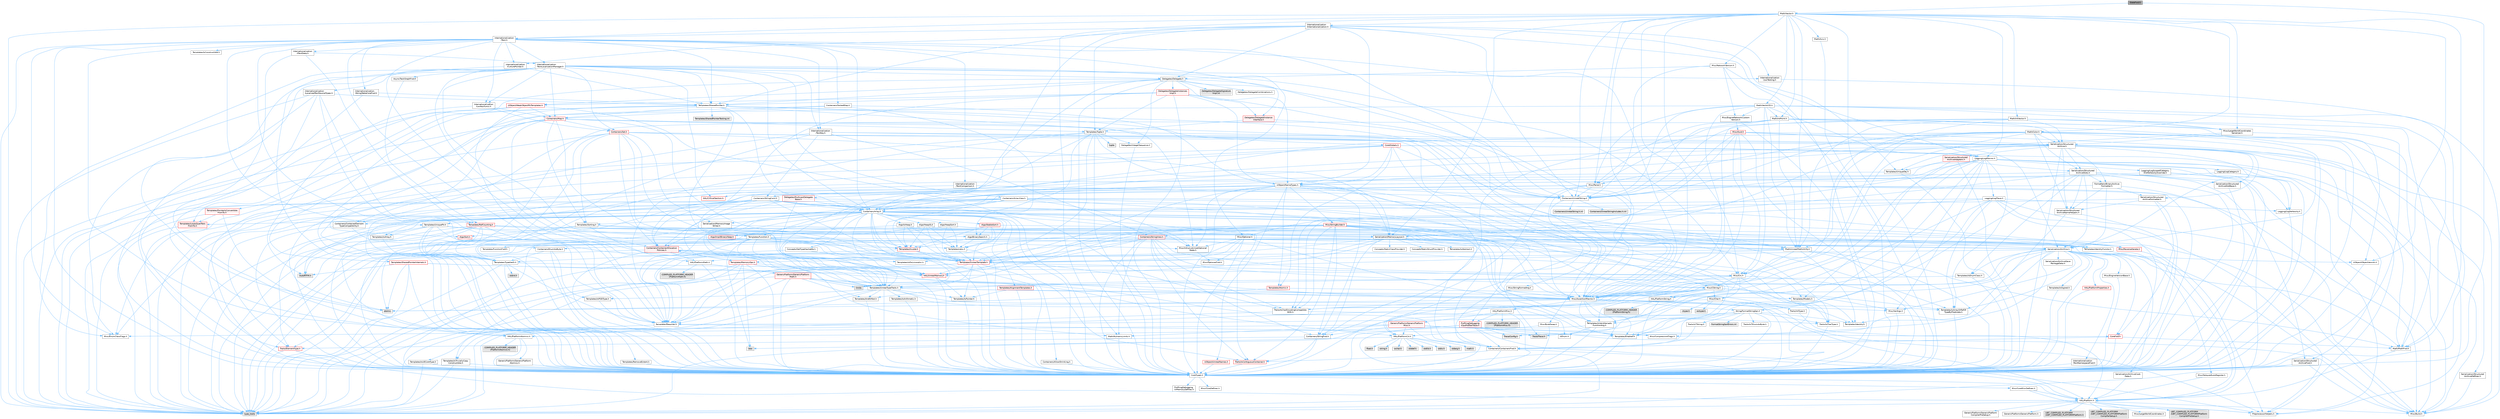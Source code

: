 digraph "SlateFwd.h"
{
 // INTERACTIVE_SVG=YES
 // LATEX_PDF_SIZE
  bgcolor="transparent";
  edge [fontname=Helvetica,fontsize=10,labelfontname=Helvetica,labelfontsize=10];
  node [fontname=Helvetica,fontsize=10,shape=box,height=0.2,width=0.4];
  Node1 [id="Node000001",label="SlateFwd.h",height=0.2,width=0.4,color="gray40", fillcolor="grey60", style="filled", fontcolor="black",tooltip=" "];
  Node1 -> Node2 [id="edge1_Node000001_Node000002",color="steelblue1",style="solid",tooltip=" "];
  Node2 [id="Node000002",label="CoreTypes.h",height=0.2,width=0.4,color="grey40", fillcolor="white", style="filled",URL="$dc/dec/CoreTypes_8h.html",tooltip=" "];
  Node2 -> Node3 [id="edge2_Node000002_Node000003",color="steelblue1",style="solid",tooltip=" "];
  Node3 [id="Node000003",label="HAL/Platform.h",height=0.2,width=0.4,color="grey40", fillcolor="white", style="filled",URL="$d9/dd0/Platform_8h.html",tooltip=" "];
  Node3 -> Node4 [id="edge3_Node000003_Node000004",color="steelblue1",style="solid",tooltip=" "];
  Node4 [id="Node000004",label="Misc/Build.h",height=0.2,width=0.4,color="grey40", fillcolor="white", style="filled",URL="$d3/dbb/Build_8h.html",tooltip=" "];
  Node3 -> Node5 [id="edge4_Node000003_Node000005",color="steelblue1",style="solid",tooltip=" "];
  Node5 [id="Node000005",label="Misc/LargeWorldCoordinates.h",height=0.2,width=0.4,color="grey40", fillcolor="white", style="filled",URL="$d2/dcb/LargeWorldCoordinates_8h.html",tooltip=" "];
  Node3 -> Node6 [id="edge5_Node000003_Node000006",color="steelblue1",style="solid",tooltip=" "];
  Node6 [id="Node000006",label="type_traits",height=0.2,width=0.4,color="grey60", fillcolor="#E0E0E0", style="filled",tooltip=" "];
  Node3 -> Node7 [id="edge6_Node000003_Node000007",color="steelblue1",style="solid",tooltip=" "];
  Node7 [id="Node000007",label="PreprocessorHelpers.h",height=0.2,width=0.4,color="grey40", fillcolor="white", style="filled",URL="$db/ddb/PreprocessorHelpers_8h.html",tooltip=" "];
  Node3 -> Node8 [id="edge7_Node000003_Node000008",color="steelblue1",style="solid",tooltip=" "];
  Node8 [id="Node000008",label="UBT_COMPILED_PLATFORM\l/UBT_COMPILED_PLATFORMPlatform\lCompilerPreSetup.h",height=0.2,width=0.4,color="grey60", fillcolor="#E0E0E0", style="filled",tooltip=" "];
  Node3 -> Node9 [id="edge8_Node000003_Node000009",color="steelblue1",style="solid",tooltip=" "];
  Node9 [id="Node000009",label="GenericPlatform/GenericPlatform\lCompilerPreSetup.h",height=0.2,width=0.4,color="grey40", fillcolor="white", style="filled",URL="$d9/dc8/GenericPlatformCompilerPreSetup_8h.html",tooltip=" "];
  Node3 -> Node10 [id="edge9_Node000003_Node000010",color="steelblue1",style="solid",tooltip=" "];
  Node10 [id="Node000010",label="GenericPlatform/GenericPlatform.h",height=0.2,width=0.4,color="grey40", fillcolor="white", style="filled",URL="$d6/d84/GenericPlatform_8h.html",tooltip=" "];
  Node3 -> Node11 [id="edge10_Node000003_Node000011",color="steelblue1",style="solid",tooltip=" "];
  Node11 [id="Node000011",label="UBT_COMPILED_PLATFORM\l/UBT_COMPILED_PLATFORMPlatform.h",height=0.2,width=0.4,color="grey60", fillcolor="#E0E0E0", style="filled",tooltip=" "];
  Node3 -> Node12 [id="edge11_Node000003_Node000012",color="steelblue1",style="solid",tooltip=" "];
  Node12 [id="Node000012",label="UBT_COMPILED_PLATFORM\l/UBT_COMPILED_PLATFORMPlatform\lCompilerSetup.h",height=0.2,width=0.4,color="grey60", fillcolor="#E0E0E0", style="filled",tooltip=" "];
  Node2 -> Node13 [id="edge12_Node000002_Node000013",color="steelblue1",style="solid",tooltip=" "];
  Node13 [id="Node000013",label="ProfilingDebugging\l/UMemoryDefines.h",height=0.2,width=0.4,color="grey40", fillcolor="white", style="filled",URL="$d2/da2/UMemoryDefines_8h.html",tooltip=" "];
  Node2 -> Node14 [id="edge13_Node000002_Node000014",color="steelblue1",style="solid",tooltip=" "];
  Node14 [id="Node000014",label="Misc/CoreMiscDefines.h",height=0.2,width=0.4,color="grey40", fillcolor="white", style="filled",URL="$da/d38/CoreMiscDefines_8h.html",tooltip=" "];
  Node14 -> Node3 [id="edge14_Node000014_Node000003",color="steelblue1",style="solid",tooltip=" "];
  Node14 -> Node7 [id="edge15_Node000014_Node000007",color="steelblue1",style="solid",tooltip=" "];
  Node2 -> Node15 [id="edge16_Node000002_Node000015",color="steelblue1",style="solid",tooltip=" "];
  Node15 [id="Node000015",label="Misc/CoreDefines.h",height=0.2,width=0.4,color="grey40", fillcolor="white", style="filled",URL="$d3/dd2/CoreDefines_8h.html",tooltip=" "];
  Node1 -> Node16 [id="edge17_Node000001_Node000016",color="steelblue1",style="solid",tooltip=" "];
  Node16 [id="Node000016",label="Math/Vector.h",height=0.2,width=0.4,color="grey40", fillcolor="white", style="filled",URL="$d6/dbe/Vector_8h.html",tooltip=" "];
  Node16 -> Node2 [id="edge18_Node000016_Node000002",color="steelblue1",style="solid",tooltip=" "];
  Node16 -> Node17 [id="edge19_Node000016_Node000017",color="steelblue1",style="solid",tooltip=" "];
  Node17 [id="Node000017",label="Misc/AssertionMacros.h",height=0.2,width=0.4,color="grey40", fillcolor="white", style="filled",URL="$d0/dfa/AssertionMacros_8h.html",tooltip=" "];
  Node17 -> Node2 [id="edge20_Node000017_Node000002",color="steelblue1",style="solid",tooltip=" "];
  Node17 -> Node3 [id="edge21_Node000017_Node000003",color="steelblue1",style="solid",tooltip=" "];
  Node17 -> Node18 [id="edge22_Node000017_Node000018",color="steelblue1",style="solid",tooltip=" "];
  Node18 [id="Node000018",label="HAL/PlatformMisc.h",height=0.2,width=0.4,color="grey40", fillcolor="white", style="filled",URL="$d0/df5/PlatformMisc_8h.html",tooltip=" "];
  Node18 -> Node2 [id="edge23_Node000018_Node000002",color="steelblue1",style="solid",tooltip=" "];
  Node18 -> Node19 [id="edge24_Node000018_Node000019",color="steelblue1",style="solid",tooltip=" "];
  Node19 [id="Node000019",label="GenericPlatform/GenericPlatform\lMisc.h",height=0.2,width=0.4,color="red", fillcolor="#FFF0F0", style="filled",URL="$db/d9a/GenericPlatformMisc_8h.html",tooltip=" "];
  Node19 -> Node20 [id="edge25_Node000019_Node000020",color="steelblue1",style="solid",tooltip=" "];
  Node20 [id="Node000020",label="Containers/StringFwd.h",height=0.2,width=0.4,color="grey40", fillcolor="white", style="filled",URL="$df/d37/StringFwd_8h.html",tooltip=" "];
  Node20 -> Node2 [id="edge26_Node000020_Node000002",color="steelblue1",style="solid",tooltip=" "];
  Node20 -> Node21 [id="edge27_Node000020_Node000021",color="steelblue1",style="solid",tooltip=" "];
  Node21 [id="Node000021",label="Traits/ElementType.h",height=0.2,width=0.4,color="red", fillcolor="#FFF0F0", style="filled",URL="$d5/d4f/ElementType_8h.html",tooltip=" "];
  Node21 -> Node3 [id="edge28_Node000021_Node000003",color="steelblue1",style="solid",tooltip=" "];
  Node21 -> Node6 [id="edge29_Node000021_Node000006",color="steelblue1",style="solid",tooltip=" "];
  Node20 -> Node23 [id="edge30_Node000020_Node000023",color="steelblue1",style="solid",tooltip=" "];
  Node23 [id="Node000023",label="Traits/IsContiguousContainer.h",height=0.2,width=0.4,color="red", fillcolor="#FFF0F0", style="filled",URL="$d5/d3c/IsContiguousContainer_8h.html",tooltip=" "];
  Node23 -> Node2 [id="edge31_Node000023_Node000002",color="steelblue1",style="solid",tooltip=" "];
  Node19 -> Node25 [id="edge32_Node000019_Node000025",color="steelblue1",style="solid",tooltip=" "];
  Node25 [id="Node000025",label="CoreFwd.h",height=0.2,width=0.4,color="red", fillcolor="#FFF0F0", style="filled",URL="$d1/d1e/CoreFwd_8h.html",tooltip=" "];
  Node25 -> Node2 [id="edge33_Node000025_Node000002",color="steelblue1",style="solid",tooltip=" "];
  Node25 -> Node26 [id="edge34_Node000025_Node000026",color="steelblue1",style="solid",tooltip=" "];
  Node26 [id="Node000026",label="Containers/ContainersFwd.h",height=0.2,width=0.4,color="grey40", fillcolor="white", style="filled",URL="$d4/d0a/ContainersFwd_8h.html",tooltip=" "];
  Node26 -> Node3 [id="edge35_Node000026_Node000003",color="steelblue1",style="solid",tooltip=" "];
  Node26 -> Node2 [id="edge36_Node000026_Node000002",color="steelblue1",style="solid",tooltip=" "];
  Node26 -> Node23 [id="edge37_Node000026_Node000023",color="steelblue1",style="solid",tooltip=" "];
  Node25 -> Node27 [id="edge38_Node000025_Node000027",color="steelblue1",style="solid",tooltip=" "];
  Node27 [id="Node000027",label="Math/MathFwd.h",height=0.2,width=0.4,color="grey40", fillcolor="white", style="filled",URL="$d2/d10/MathFwd_8h.html",tooltip=" "];
  Node27 -> Node3 [id="edge39_Node000027_Node000003",color="steelblue1",style="solid",tooltip=" "];
  Node19 -> Node2 [id="edge40_Node000019_Node000002",color="steelblue1",style="solid",tooltip=" "];
  Node19 -> Node30 [id="edge41_Node000019_Node000030",color="steelblue1",style="solid",tooltip=" "];
  Node30 [id="Node000030",label="HAL/PlatformCrt.h",height=0.2,width=0.4,color="grey40", fillcolor="white", style="filled",URL="$d8/d75/PlatformCrt_8h.html",tooltip=" "];
  Node30 -> Node31 [id="edge42_Node000030_Node000031",color="steelblue1",style="solid",tooltip=" "];
  Node31 [id="Node000031",label="new",height=0.2,width=0.4,color="grey60", fillcolor="#E0E0E0", style="filled",tooltip=" "];
  Node30 -> Node32 [id="edge43_Node000030_Node000032",color="steelblue1",style="solid",tooltip=" "];
  Node32 [id="Node000032",label="wchar.h",height=0.2,width=0.4,color="grey60", fillcolor="#E0E0E0", style="filled",tooltip=" "];
  Node30 -> Node33 [id="edge44_Node000030_Node000033",color="steelblue1",style="solid",tooltip=" "];
  Node33 [id="Node000033",label="stddef.h",height=0.2,width=0.4,color="grey60", fillcolor="#E0E0E0", style="filled",tooltip=" "];
  Node30 -> Node34 [id="edge45_Node000030_Node000034",color="steelblue1",style="solid",tooltip=" "];
  Node34 [id="Node000034",label="stdlib.h",height=0.2,width=0.4,color="grey60", fillcolor="#E0E0E0", style="filled",tooltip=" "];
  Node30 -> Node35 [id="edge46_Node000030_Node000035",color="steelblue1",style="solid",tooltip=" "];
  Node35 [id="Node000035",label="stdio.h",height=0.2,width=0.4,color="grey60", fillcolor="#E0E0E0", style="filled",tooltip=" "];
  Node30 -> Node36 [id="edge47_Node000030_Node000036",color="steelblue1",style="solid",tooltip=" "];
  Node36 [id="Node000036",label="stdarg.h",height=0.2,width=0.4,color="grey60", fillcolor="#E0E0E0", style="filled",tooltip=" "];
  Node30 -> Node37 [id="edge48_Node000030_Node000037",color="steelblue1",style="solid",tooltip=" "];
  Node37 [id="Node000037",label="math.h",height=0.2,width=0.4,color="grey60", fillcolor="#E0E0E0", style="filled",tooltip=" "];
  Node30 -> Node38 [id="edge49_Node000030_Node000038",color="steelblue1",style="solid",tooltip=" "];
  Node38 [id="Node000038",label="float.h",height=0.2,width=0.4,color="grey60", fillcolor="#E0E0E0", style="filled",tooltip=" "];
  Node30 -> Node39 [id="edge50_Node000030_Node000039",color="steelblue1",style="solid",tooltip=" "];
  Node39 [id="Node000039",label="string.h",height=0.2,width=0.4,color="grey60", fillcolor="#E0E0E0", style="filled",tooltip=" "];
  Node19 -> Node40 [id="edge51_Node000019_Node000040",color="steelblue1",style="solid",tooltip=" "];
  Node40 [id="Node000040",label="Math/NumericLimits.h",height=0.2,width=0.4,color="grey40", fillcolor="white", style="filled",URL="$df/d1b/NumericLimits_8h.html",tooltip=" "];
  Node40 -> Node2 [id="edge52_Node000040_Node000002",color="steelblue1",style="solid",tooltip=" "];
  Node19 -> Node41 [id="edge53_Node000019_Node000041",color="steelblue1",style="solid",tooltip=" "];
  Node41 [id="Node000041",label="Misc/CompressionFlags.h",height=0.2,width=0.4,color="grey40", fillcolor="white", style="filled",URL="$d9/d76/CompressionFlags_8h.html",tooltip=" "];
  Node19 -> Node42 [id="edge54_Node000019_Node000042",color="steelblue1",style="solid",tooltip=" "];
  Node42 [id="Node000042",label="Misc/EnumClassFlags.h",height=0.2,width=0.4,color="grey40", fillcolor="white", style="filled",URL="$d8/de7/EnumClassFlags_8h.html",tooltip=" "];
  Node18 -> Node45 [id="edge55_Node000018_Node000045",color="steelblue1",style="solid",tooltip=" "];
  Node45 [id="Node000045",label="COMPILED_PLATFORM_HEADER\l(PlatformMisc.h)",height=0.2,width=0.4,color="grey60", fillcolor="#E0E0E0", style="filled",tooltip=" "];
  Node18 -> Node46 [id="edge56_Node000018_Node000046",color="steelblue1",style="solid",tooltip=" "];
  Node46 [id="Node000046",label="ProfilingDebugging\l/CpuProfilerTrace.h",height=0.2,width=0.4,color="red", fillcolor="#FFF0F0", style="filled",URL="$da/dcb/CpuProfilerTrace_8h.html",tooltip=" "];
  Node46 -> Node2 [id="edge57_Node000046_Node000002",color="steelblue1",style="solid",tooltip=" "];
  Node46 -> Node26 [id="edge58_Node000046_Node000026",color="steelblue1",style="solid",tooltip=" "];
  Node46 -> Node47 [id="edge59_Node000046_Node000047",color="steelblue1",style="solid",tooltip=" "];
  Node47 [id="Node000047",label="HAL/PlatformAtomics.h",height=0.2,width=0.4,color="grey40", fillcolor="white", style="filled",URL="$d3/d36/PlatformAtomics_8h.html",tooltip=" "];
  Node47 -> Node2 [id="edge60_Node000047_Node000002",color="steelblue1",style="solid",tooltip=" "];
  Node47 -> Node48 [id="edge61_Node000047_Node000048",color="steelblue1",style="solid",tooltip=" "];
  Node48 [id="Node000048",label="GenericPlatform/GenericPlatform\lAtomics.h",height=0.2,width=0.4,color="grey40", fillcolor="white", style="filled",URL="$da/d72/GenericPlatformAtomics_8h.html",tooltip=" "];
  Node48 -> Node2 [id="edge62_Node000048_Node000002",color="steelblue1",style="solid",tooltip=" "];
  Node47 -> Node49 [id="edge63_Node000047_Node000049",color="steelblue1",style="solid",tooltip=" "];
  Node49 [id="Node000049",label="COMPILED_PLATFORM_HEADER\l(PlatformAtomics.h)",height=0.2,width=0.4,color="grey60", fillcolor="#E0E0E0", style="filled",tooltip=" "];
  Node46 -> Node7 [id="edge64_Node000046_Node000007",color="steelblue1",style="solid",tooltip=" "];
  Node46 -> Node4 [id="edge65_Node000046_Node000004",color="steelblue1",style="solid",tooltip=" "];
  Node46 -> Node50 [id="edge66_Node000046_Node000050",color="steelblue1",style="solid",tooltip=" "];
  Node50 [id="Node000050",label="Trace/Config.h",height=0.2,width=0.4,color="grey60", fillcolor="#E0E0E0", style="filled",tooltip=" "];
  Node46 -> Node53 [id="edge67_Node000046_Node000053",color="steelblue1",style="solid",tooltip=" "];
  Node53 [id="Node000053",label="Trace/Trace.h",height=0.2,width=0.4,color="grey60", fillcolor="#E0E0E0", style="filled",tooltip=" "];
  Node17 -> Node7 [id="edge68_Node000017_Node000007",color="steelblue1",style="solid",tooltip=" "];
  Node17 -> Node54 [id="edge69_Node000017_Node000054",color="steelblue1",style="solid",tooltip=" "];
  Node54 [id="Node000054",label="Templates/EnableIf.h",height=0.2,width=0.4,color="grey40", fillcolor="white", style="filled",URL="$d7/d60/EnableIf_8h.html",tooltip=" "];
  Node54 -> Node2 [id="edge70_Node000054_Node000002",color="steelblue1",style="solid",tooltip=" "];
  Node17 -> Node55 [id="edge71_Node000017_Node000055",color="steelblue1",style="solid",tooltip=" "];
  Node55 [id="Node000055",label="Templates/IsArrayOrRefOf\lTypeByPredicate.h",height=0.2,width=0.4,color="grey40", fillcolor="white", style="filled",URL="$d6/da1/IsArrayOrRefOfTypeByPredicate_8h.html",tooltip=" "];
  Node55 -> Node2 [id="edge72_Node000055_Node000002",color="steelblue1",style="solid",tooltip=" "];
  Node17 -> Node56 [id="edge73_Node000017_Node000056",color="steelblue1",style="solid",tooltip=" "];
  Node56 [id="Node000056",label="Templates/IsValidVariadic\lFunctionArg.h",height=0.2,width=0.4,color="grey40", fillcolor="white", style="filled",URL="$d0/dc8/IsValidVariadicFunctionArg_8h.html",tooltip=" "];
  Node56 -> Node2 [id="edge74_Node000056_Node000002",color="steelblue1",style="solid",tooltip=" "];
  Node56 -> Node57 [id="edge75_Node000056_Node000057",color="steelblue1",style="solid",tooltip=" "];
  Node57 [id="Node000057",label="IsEnum.h",height=0.2,width=0.4,color="grey40", fillcolor="white", style="filled",URL="$d4/de5/IsEnum_8h.html",tooltip=" "];
  Node56 -> Node6 [id="edge76_Node000056_Node000006",color="steelblue1",style="solid",tooltip=" "];
  Node17 -> Node58 [id="edge77_Node000017_Node000058",color="steelblue1",style="solid",tooltip=" "];
  Node58 [id="Node000058",label="Traits/IsCharEncodingCompatible\lWith.h",height=0.2,width=0.4,color="grey40", fillcolor="white", style="filled",URL="$df/dd1/IsCharEncodingCompatibleWith_8h.html",tooltip=" "];
  Node58 -> Node6 [id="edge78_Node000058_Node000006",color="steelblue1",style="solid",tooltip=" "];
  Node58 -> Node59 [id="edge79_Node000058_Node000059",color="steelblue1",style="solid",tooltip=" "];
  Node59 [id="Node000059",label="Traits/IsCharType.h",height=0.2,width=0.4,color="grey40", fillcolor="white", style="filled",URL="$db/d51/IsCharType_8h.html",tooltip=" "];
  Node59 -> Node2 [id="edge80_Node000059_Node000002",color="steelblue1",style="solid",tooltip=" "];
  Node17 -> Node60 [id="edge81_Node000017_Node000060",color="steelblue1",style="solid",tooltip=" "];
  Node60 [id="Node000060",label="Misc/VarArgs.h",height=0.2,width=0.4,color="grey40", fillcolor="white", style="filled",URL="$d5/d6f/VarArgs_8h.html",tooltip=" "];
  Node60 -> Node2 [id="edge82_Node000060_Node000002",color="steelblue1",style="solid",tooltip=" "];
  Node17 -> Node61 [id="edge83_Node000017_Node000061",color="steelblue1",style="solid",tooltip=" "];
  Node61 [id="Node000061",label="String/FormatStringSan.h",height=0.2,width=0.4,color="grey40", fillcolor="white", style="filled",URL="$d3/d8b/FormatStringSan_8h.html",tooltip=" "];
  Node61 -> Node6 [id="edge84_Node000061_Node000006",color="steelblue1",style="solid",tooltip=" "];
  Node61 -> Node2 [id="edge85_Node000061_Node000002",color="steelblue1",style="solid",tooltip=" "];
  Node61 -> Node62 [id="edge86_Node000061_Node000062",color="steelblue1",style="solid",tooltip=" "];
  Node62 [id="Node000062",label="Templates/Requires.h",height=0.2,width=0.4,color="grey40", fillcolor="white", style="filled",URL="$dc/d96/Requires_8h.html",tooltip=" "];
  Node62 -> Node54 [id="edge87_Node000062_Node000054",color="steelblue1",style="solid",tooltip=" "];
  Node62 -> Node6 [id="edge88_Node000062_Node000006",color="steelblue1",style="solid",tooltip=" "];
  Node61 -> Node63 [id="edge89_Node000061_Node000063",color="steelblue1",style="solid",tooltip=" "];
  Node63 [id="Node000063",label="Templates/Identity.h",height=0.2,width=0.4,color="grey40", fillcolor="white", style="filled",URL="$d0/dd5/Identity_8h.html",tooltip=" "];
  Node61 -> Node56 [id="edge90_Node000061_Node000056",color="steelblue1",style="solid",tooltip=" "];
  Node61 -> Node59 [id="edge91_Node000061_Node000059",color="steelblue1",style="solid",tooltip=" "];
  Node61 -> Node64 [id="edge92_Node000061_Node000064",color="steelblue1",style="solid",tooltip=" "];
  Node64 [id="Node000064",label="Traits/IsTEnumAsByte.h",height=0.2,width=0.4,color="grey40", fillcolor="white", style="filled",URL="$d1/de6/IsTEnumAsByte_8h.html",tooltip=" "];
  Node61 -> Node65 [id="edge93_Node000061_Node000065",color="steelblue1",style="solid",tooltip=" "];
  Node65 [id="Node000065",label="Traits/IsTString.h",height=0.2,width=0.4,color="grey40", fillcolor="white", style="filled",URL="$d0/df8/IsTString_8h.html",tooltip=" "];
  Node65 -> Node26 [id="edge94_Node000065_Node000026",color="steelblue1",style="solid",tooltip=" "];
  Node61 -> Node26 [id="edge95_Node000061_Node000026",color="steelblue1",style="solid",tooltip=" "];
  Node61 -> Node66 [id="edge96_Node000061_Node000066",color="steelblue1",style="solid",tooltip=" "];
  Node66 [id="Node000066",label="FormatStringSanErrors.inl",height=0.2,width=0.4,color="grey60", fillcolor="#E0E0E0", style="filled",tooltip=" "];
  Node17 -> Node67 [id="edge97_Node000017_Node000067",color="steelblue1",style="solid",tooltip=" "];
  Node67 [id="Node000067",label="atomic",height=0.2,width=0.4,color="grey60", fillcolor="#E0E0E0", style="filled",tooltip=" "];
  Node16 -> Node27 [id="edge98_Node000016_Node000027",color="steelblue1",style="solid",tooltip=" "];
  Node16 -> Node40 [id="edge99_Node000016_Node000040",color="steelblue1",style="solid",tooltip=" "];
  Node16 -> Node68 [id="edge100_Node000016_Node000068",color="steelblue1",style="solid",tooltip=" "];
  Node68 [id="Node000068",label="Misc/Crc.h",height=0.2,width=0.4,color="grey40", fillcolor="white", style="filled",URL="$d4/dd2/Crc_8h.html",tooltip=" "];
  Node68 -> Node2 [id="edge101_Node000068_Node000002",color="steelblue1",style="solid",tooltip=" "];
  Node68 -> Node69 [id="edge102_Node000068_Node000069",color="steelblue1",style="solid",tooltip=" "];
  Node69 [id="Node000069",label="HAL/PlatformString.h",height=0.2,width=0.4,color="grey40", fillcolor="white", style="filled",URL="$db/db5/PlatformString_8h.html",tooltip=" "];
  Node69 -> Node2 [id="edge103_Node000069_Node000002",color="steelblue1",style="solid",tooltip=" "];
  Node69 -> Node70 [id="edge104_Node000069_Node000070",color="steelblue1",style="solid",tooltip=" "];
  Node70 [id="Node000070",label="COMPILED_PLATFORM_HEADER\l(PlatformString.h)",height=0.2,width=0.4,color="grey60", fillcolor="#E0E0E0", style="filled",tooltip=" "];
  Node68 -> Node17 [id="edge105_Node000068_Node000017",color="steelblue1",style="solid",tooltip=" "];
  Node68 -> Node71 [id="edge106_Node000068_Node000071",color="steelblue1",style="solid",tooltip=" "];
  Node71 [id="Node000071",label="Misc/CString.h",height=0.2,width=0.4,color="grey40", fillcolor="white", style="filled",URL="$d2/d49/CString_8h.html",tooltip=" "];
  Node71 -> Node2 [id="edge107_Node000071_Node000002",color="steelblue1",style="solid",tooltip=" "];
  Node71 -> Node30 [id="edge108_Node000071_Node000030",color="steelblue1",style="solid",tooltip=" "];
  Node71 -> Node69 [id="edge109_Node000071_Node000069",color="steelblue1",style="solid",tooltip=" "];
  Node71 -> Node17 [id="edge110_Node000071_Node000017",color="steelblue1",style="solid",tooltip=" "];
  Node71 -> Node72 [id="edge111_Node000071_Node000072",color="steelblue1",style="solid",tooltip=" "];
  Node72 [id="Node000072",label="Misc/Char.h",height=0.2,width=0.4,color="grey40", fillcolor="white", style="filled",URL="$d0/d58/Char_8h.html",tooltip=" "];
  Node72 -> Node2 [id="edge112_Node000072_Node000002",color="steelblue1",style="solid",tooltip=" "];
  Node72 -> Node73 [id="edge113_Node000072_Node000073",color="steelblue1",style="solid",tooltip=" "];
  Node73 [id="Node000073",label="Traits/IntType.h",height=0.2,width=0.4,color="grey40", fillcolor="white", style="filled",URL="$d7/deb/IntType_8h.html",tooltip=" "];
  Node73 -> Node3 [id="edge114_Node000073_Node000003",color="steelblue1",style="solid",tooltip=" "];
  Node72 -> Node74 [id="edge115_Node000072_Node000074",color="steelblue1",style="solid",tooltip=" "];
  Node74 [id="Node000074",label="ctype.h",height=0.2,width=0.4,color="grey60", fillcolor="#E0E0E0", style="filled",tooltip=" "];
  Node72 -> Node75 [id="edge116_Node000072_Node000075",color="steelblue1",style="solid",tooltip=" "];
  Node75 [id="Node000075",label="wctype.h",height=0.2,width=0.4,color="grey60", fillcolor="#E0E0E0", style="filled",tooltip=" "];
  Node72 -> Node6 [id="edge117_Node000072_Node000006",color="steelblue1",style="solid",tooltip=" "];
  Node71 -> Node60 [id="edge118_Node000071_Node000060",color="steelblue1",style="solid",tooltip=" "];
  Node71 -> Node55 [id="edge119_Node000071_Node000055",color="steelblue1",style="solid",tooltip=" "];
  Node71 -> Node56 [id="edge120_Node000071_Node000056",color="steelblue1",style="solid",tooltip=" "];
  Node71 -> Node58 [id="edge121_Node000071_Node000058",color="steelblue1",style="solid",tooltip=" "];
  Node68 -> Node72 [id="edge122_Node000068_Node000072",color="steelblue1",style="solid",tooltip=" "];
  Node68 -> Node76 [id="edge123_Node000068_Node000076",color="steelblue1",style="solid",tooltip=" "];
  Node76 [id="Node000076",label="Templates/UnrealTypeTraits.h",height=0.2,width=0.4,color="grey40", fillcolor="white", style="filled",URL="$d2/d2d/UnrealTypeTraits_8h.html",tooltip=" "];
  Node76 -> Node2 [id="edge124_Node000076_Node000002",color="steelblue1",style="solid",tooltip=" "];
  Node76 -> Node77 [id="edge125_Node000076_Node000077",color="steelblue1",style="solid",tooltip=" "];
  Node77 [id="Node000077",label="Templates/IsPointer.h",height=0.2,width=0.4,color="grey40", fillcolor="white", style="filled",URL="$d7/d05/IsPointer_8h.html",tooltip=" "];
  Node77 -> Node2 [id="edge126_Node000077_Node000002",color="steelblue1",style="solid",tooltip=" "];
  Node76 -> Node17 [id="edge127_Node000076_Node000017",color="steelblue1",style="solid",tooltip=" "];
  Node76 -> Node78 [id="edge128_Node000076_Node000078",color="steelblue1",style="solid",tooltip=" "];
  Node78 [id="Node000078",label="Templates/AndOrNot.h",height=0.2,width=0.4,color="grey40", fillcolor="white", style="filled",URL="$db/d0a/AndOrNot_8h.html",tooltip=" "];
  Node78 -> Node2 [id="edge129_Node000078_Node000002",color="steelblue1",style="solid",tooltip=" "];
  Node76 -> Node54 [id="edge130_Node000076_Node000054",color="steelblue1",style="solid",tooltip=" "];
  Node76 -> Node79 [id="edge131_Node000076_Node000079",color="steelblue1",style="solid",tooltip=" "];
  Node79 [id="Node000079",label="Templates/IsArithmetic.h",height=0.2,width=0.4,color="grey40", fillcolor="white", style="filled",URL="$d2/d5d/IsArithmetic_8h.html",tooltip=" "];
  Node79 -> Node2 [id="edge132_Node000079_Node000002",color="steelblue1",style="solid",tooltip=" "];
  Node76 -> Node57 [id="edge133_Node000076_Node000057",color="steelblue1",style="solid",tooltip=" "];
  Node76 -> Node80 [id="edge134_Node000076_Node000080",color="steelblue1",style="solid",tooltip=" "];
  Node80 [id="Node000080",label="Templates/Models.h",height=0.2,width=0.4,color="grey40", fillcolor="white", style="filled",URL="$d3/d0c/Models_8h.html",tooltip=" "];
  Node80 -> Node63 [id="edge135_Node000080_Node000063",color="steelblue1",style="solid",tooltip=" "];
  Node76 -> Node81 [id="edge136_Node000076_Node000081",color="steelblue1",style="solid",tooltip=" "];
  Node81 [id="Node000081",label="Templates/IsPODType.h",height=0.2,width=0.4,color="grey40", fillcolor="white", style="filled",URL="$d7/db1/IsPODType_8h.html",tooltip=" "];
  Node81 -> Node2 [id="edge137_Node000081_Node000002",color="steelblue1",style="solid",tooltip=" "];
  Node76 -> Node82 [id="edge138_Node000076_Node000082",color="steelblue1",style="solid",tooltip=" "];
  Node82 [id="Node000082",label="Templates/IsUECoreType.h",height=0.2,width=0.4,color="grey40", fillcolor="white", style="filled",URL="$d1/db8/IsUECoreType_8h.html",tooltip=" "];
  Node82 -> Node2 [id="edge139_Node000082_Node000002",color="steelblue1",style="solid",tooltip=" "];
  Node82 -> Node6 [id="edge140_Node000082_Node000006",color="steelblue1",style="solid",tooltip=" "];
  Node76 -> Node83 [id="edge141_Node000076_Node000083",color="steelblue1",style="solid",tooltip=" "];
  Node83 [id="Node000083",label="Templates/IsTriviallyCopy\lConstructible.h",height=0.2,width=0.4,color="grey40", fillcolor="white", style="filled",URL="$d3/d78/IsTriviallyCopyConstructible_8h.html",tooltip=" "];
  Node83 -> Node2 [id="edge142_Node000083_Node000002",color="steelblue1",style="solid",tooltip=" "];
  Node83 -> Node6 [id="edge143_Node000083_Node000006",color="steelblue1",style="solid",tooltip=" "];
  Node68 -> Node59 [id="edge144_Node000068_Node000059",color="steelblue1",style="solid",tooltip=" "];
  Node16 -> Node84 [id="edge145_Node000016_Node000084",color="steelblue1",style="solid",tooltip=" "];
  Node84 [id="Node000084",label="Math/UnrealMathUtility.h",height=0.2,width=0.4,color="grey40", fillcolor="white", style="filled",URL="$db/db8/UnrealMathUtility_8h.html",tooltip=" "];
  Node84 -> Node2 [id="edge146_Node000084_Node000002",color="steelblue1",style="solid",tooltip=" "];
  Node84 -> Node17 [id="edge147_Node000084_Node000017",color="steelblue1",style="solid",tooltip=" "];
  Node84 -> Node85 [id="edge148_Node000084_Node000085",color="steelblue1",style="solid",tooltip=" "];
  Node85 [id="Node000085",label="HAL/PlatformMath.h",height=0.2,width=0.4,color="grey40", fillcolor="white", style="filled",URL="$dc/d53/PlatformMath_8h.html",tooltip=" "];
  Node85 -> Node2 [id="edge149_Node000085_Node000002",color="steelblue1",style="solid",tooltip=" "];
  Node85 -> Node86 [id="edge150_Node000085_Node000086",color="steelblue1",style="solid",tooltip=" "];
  Node86 [id="Node000086",label="GenericPlatform/GenericPlatform\lMath.h",height=0.2,width=0.4,color="red", fillcolor="#FFF0F0", style="filled",URL="$d5/d79/GenericPlatformMath_8h.html",tooltip=" "];
  Node86 -> Node2 [id="edge151_Node000086_Node000002",color="steelblue1",style="solid",tooltip=" "];
  Node86 -> Node26 [id="edge152_Node000086_Node000026",color="steelblue1",style="solid",tooltip=" "];
  Node86 -> Node30 [id="edge153_Node000086_Node000030",color="steelblue1",style="solid",tooltip=" "];
  Node86 -> Node78 [id="edge154_Node000086_Node000078",color="steelblue1",style="solid",tooltip=" "];
  Node86 -> Node76 [id="edge155_Node000086_Node000076",color="steelblue1",style="solid",tooltip=" "];
  Node86 -> Node62 [id="edge156_Node000086_Node000062",color="steelblue1",style="solid",tooltip=" "];
  Node86 -> Node94 [id="edge157_Node000086_Node000094",color="steelblue1",style="solid",tooltip=" "];
  Node94 [id="Node000094",label="limits",height=0.2,width=0.4,color="grey60", fillcolor="#E0E0E0", style="filled",tooltip=" "];
  Node86 -> Node6 [id="edge158_Node000086_Node000006",color="steelblue1",style="solid",tooltip=" "];
  Node85 -> Node95 [id="edge159_Node000085_Node000095",color="steelblue1",style="solid",tooltip=" "];
  Node95 [id="Node000095",label="COMPILED_PLATFORM_HEADER\l(PlatformMath.h)",height=0.2,width=0.4,color="grey60", fillcolor="#E0E0E0", style="filled",tooltip=" "];
  Node84 -> Node27 [id="edge160_Node000084_Node000027",color="steelblue1",style="solid",tooltip=" "];
  Node84 -> Node63 [id="edge161_Node000084_Node000063",color="steelblue1",style="solid",tooltip=" "];
  Node84 -> Node62 [id="edge162_Node000084_Node000062",color="steelblue1",style="solid",tooltip=" "];
  Node16 -> Node96 [id="edge163_Node000016_Node000096",color="steelblue1",style="solid",tooltip=" "];
  Node96 [id="Node000096",label="Containers/UnrealString.h",height=0.2,width=0.4,color="grey40", fillcolor="white", style="filled",URL="$d5/dba/UnrealString_8h.html",tooltip=" "];
  Node96 -> Node97 [id="edge164_Node000096_Node000097",color="steelblue1",style="solid",tooltip=" "];
  Node97 [id="Node000097",label="Containers/UnrealStringIncludes.h.inl",height=0.2,width=0.4,color="grey60", fillcolor="#E0E0E0", style="filled",tooltip=" "];
  Node96 -> Node98 [id="edge165_Node000096_Node000098",color="steelblue1",style="solid",tooltip=" "];
  Node98 [id="Node000098",label="Containers/UnrealString.h.inl",height=0.2,width=0.4,color="grey60", fillcolor="#E0E0E0", style="filled",tooltip=" "];
  Node96 -> Node99 [id="edge166_Node000096_Node000099",color="steelblue1",style="solid",tooltip=" "];
  Node99 [id="Node000099",label="Misc/StringFormatArg.h",height=0.2,width=0.4,color="grey40", fillcolor="white", style="filled",URL="$d2/d16/StringFormatArg_8h.html",tooltip=" "];
  Node99 -> Node26 [id="edge167_Node000099_Node000026",color="steelblue1",style="solid",tooltip=" "];
  Node16 -> Node100 [id="edge168_Node000016_Node000100",color="steelblue1",style="solid",tooltip=" "];
  Node100 [id="Node000100",label="Misc/Parse.h",height=0.2,width=0.4,color="grey40", fillcolor="white", style="filled",URL="$dc/d71/Parse_8h.html",tooltip=" "];
  Node100 -> Node20 [id="edge169_Node000100_Node000020",color="steelblue1",style="solid",tooltip=" "];
  Node100 -> Node96 [id="edge170_Node000100_Node000096",color="steelblue1",style="solid",tooltip=" "];
  Node100 -> Node2 [id="edge171_Node000100_Node000002",color="steelblue1",style="solid",tooltip=" "];
  Node100 -> Node30 [id="edge172_Node000100_Node000030",color="steelblue1",style="solid",tooltip=" "];
  Node100 -> Node4 [id="edge173_Node000100_Node000004",color="steelblue1",style="solid",tooltip=" "];
  Node100 -> Node42 [id="edge174_Node000100_Node000042",color="steelblue1",style="solid",tooltip=" "];
  Node100 -> Node101 [id="edge175_Node000100_Node000101",color="steelblue1",style="solid",tooltip=" "];
  Node101 [id="Node000101",label="Templates/Function.h",height=0.2,width=0.4,color="grey40", fillcolor="white", style="filled",URL="$df/df5/Function_8h.html",tooltip=" "];
  Node101 -> Node2 [id="edge176_Node000101_Node000002",color="steelblue1",style="solid",tooltip=" "];
  Node101 -> Node17 [id="edge177_Node000101_Node000017",color="steelblue1",style="solid",tooltip=" "];
  Node101 -> Node102 [id="edge178_Node000101_Node000102",color="steelblue1",style="solid",tooltip=" "];
  Node102 [id="Node000102",label="Misc/IntrusiveUnsetOptional\lState.h",height=0.2,width=0.4,color="grey40", fillcolor="white", style="filled",URL="$d2/d0a/IntrusiveUnsetOptionalState_8h.html",tooltip=" "];
  Node102 -> Node103 [id="edge179_Node000102_Node000103",color="steelblue1",style="solid",tooltip=" "];
  Node103 [id="Node000103",label="Misc/OptionalFwd.h",height=0.2,width=0.4,color="grey40", fillcolor="white", style="filled",URL="$dc/d50/OptionalFwd_8h.html",tooltip=" "];
  Node101 -> Node104 [id="edge180_Node000101_Node000104",color="steelblue1",style="solid",tooltip=" "];
  Node104 [id="Node000104",label="HAL/UnrealMemory.h",height=0.2,width=0.4,color="red", fillcolor="#FFF0F0", style="filled",URL="$d9/d96/UnrealMemory_8h.html",tooltip=" "];
  Node104 -> Node2 [id="edge181_Node000104_Node000002",color="steelblue1",style="solid",tooltip=" "];
  Node104 -> Node77 [id="edge182_Node000104_Node000077",color="steelblue1",style="solid",tooltip=" "];
  Node101 -> Node118 [id="edge183_Node000101_Node000118",color="steelblue1",style="solid",tooltip=" "];
  Node118 [id="Node000118",label="Templates/FunctionFwd.h",height=0.2,width=0.4,color="grey40", fillcolor="white", style="filled",URL="$d6/d54/FunctionFwd_8h.html",tooltip=" "];
  Node101 -> Node76 [id="edge184_Node000101_Node000076",color="steelblue1",style="solid",tooltip=" "];
  Node101 -> Node119 [id="edge185_Node000101_Node000119",color="steelblue1",style="solid",tooltip=" "];
  Node119 [id="Node000119",label="Templates/Invoke.h",height=0.2,width=0.4,color="red", fillcolor="#FFF0F0", style="filled",URL="$d7/deb/Invoke_8h.html",tooltip=" "];
  Node119 -> Node2 [id="edge186_Node000119_Node000002",color="steelblue1",style="solid",tooltip=" "];
  Node119 -> Node121 [id="edge187_Node000119_Node000121",color="steelblue1",style="solid",tooltip=" "];
  Node121 [id="Node000121",label="Templates/UnrealTemplate.h",height=0.2,width=0.4,color="red", fillcolor="#FFF0F0", style="filled",URL="$d4/d24/UnrealTemplate_8h.html",tooltip=" "];
  Node121 -> Node2 [id="edge188_Node000121_Node000002",color="steelblue1",style="solid",tooltip=" "];
  Node121 -> Node77 [id="edge189_Node000121_Node000077",color="steelblue1",style="solid",tooltip=" "];
  Node121 -> Node104 [id="edge190_Node000121_Node000104",color="steelblue1",style="solid",tooltip=" "];
  Node121 -> Node76 [id="edge191_Node000121_Node000076",color="steelblue1",style="solid",tooltip=" "];
  Node121 -> Node62 [id="edge192_Node000121_Node000062",color="steelblue1",style="solid",tooltip=" "];
  Node121 -> Node63 [id="edge193_Node000121_Node000063",color="steelblue1",style="solid",tooltip=" "];
  Node121 -> Node23 [id="edge194_Node000121_Node000023",color="steelblue1",style="solid",tooltip=" "];
  Node121 -> Node6 [id="edge195_Node000121_Node000006",color="steelblue1",style="solid",tooltip=" "];
  Node119 -> Node6 [id="edge196_Node000119_Node000006",color="steelblue1",style="solid",tooltip=" "];
  Node101 -> Node121 [id="edge197_Node000101_Node000121",color="steelblue1",style="solid",tooltip=" "];
  Node101 -> Node62 [id="edge198_Node000101_Node000062",color="steelblue1",style="solid",tooltip=" "];
  Node101 -> Node84 [id="edge199_Node000101_Node000084",color="steelblue1",style="solid",tooltip=" "];
  Node101 -> Node31 [id="edge200_Node000101_Node000031",color="steelblue1",style="solid",tooltip=" "];
  Node101 -> Node6 [id="edge201_Node000101_Node000006",color="steelblue1",style="solid",tooltip=" "];
  Node16 -> Node125 [id="edge202_Node000016_Node000125",color="steelblue1",style="solid",tooltip=" "];
  Node125 [id="Node000125",label="Misc/LargeWorldCoordinates\lSerializer.h",height=0.2,width=0.4,color="grey40", fillcolor="white", style="filled",URL="$d7/df9/LargeWorldCoordinatesSerializer_8h.html",tooltip=" "];
  Node125 -> Node126 [id="edge203_Node000125_Node000126",color="steelblue1",style="solid",tooltip=" "];
  Node126 [id="Node000126",label="UObject/NameTypes.h",height=0.2,width=0.4,color="grey40", fillcolor="white", style="filled",URL="$d6/d35/NameTypes_8h.html",tooltip=" "];
  Node126 -> Node2 [id="edge204_Node000126_Node000002",color="steelblue1",style="solid",tooltip=" "];
  Node126 -> Node17 [id="edge205_Node000126_Node000017",color="steelblue1",style="solid",tooltip=" "];
  Node126 -> Node104 [id="edge206_Node000126_Node000104",color="steelblue1",style="solid",tooltip=" "];
  Node126 -> Node76 [id="edge207_Node000126_Node000076",color="steelblue1",style="solid",tooltip=" "];
  Node126 -> Node121 [id="edge208_Node000126_Node000121",color="steelblue1",style="solid",tooltip=" "];
  Node126 -> Node96 [id="edge209_Node000126_Node000096",color="steelblue1",style="solid",tooltip=" "];
  Node126 -> Node127 [id="edge210_Node000126_Node000127",color="steelblue1",style="solid",tooltip=" "];
  Node127 [id="Node000127",label="HAL/CriticalSection.h",height=0.2,width=0.4,color="red", fillcolor="#FFF0F0", style="filled",URL="$d6/d90/CriticalSection_8h.html",tooltip=" "];
  Node126 -> Node130 [id="edge211_Node000126_Node000130",color="steelblue1",style="solid",tooltip=" "];
  Node130 [id="Node000130",label="Containers/StringConv.h",height=0.2,width=0.4,color="grey40", fillcolor="white", style="filled",URL="$d3/ddf/StringConv_8h.html",tooltip=" "];
  Node130 -> Node2 [id="edge212_Node000130_Node000002",color="steelblue1",style="solid",tooltip=" "];
  Node130 -> Node17 [id="edge213_Node000130_Node000017",color="steelblue1",style="solid",tooltip=" "];
  Node130 -> Node131 [id="edge214_Node000130_Node000131",color="steelblue1",style="solid",tooltip=" "];
  Node131 [id="Node000131",label="Containers/ContainerAllocation\lPolicies.h",height=0.2,width=0.4,color="red", fillcolor="#FFF0F0", style="filled",URL="$d7/dff/ContainerAllocationPolicies_8h.html",tooltip=" "];
  Node131 -> Node2 [id="edge215_Node000131_Node000002",color="steelblue1",style="solid",tooltip=" "];
  Node131 -> Node131 [id="edge216_Node000131_Node000131",color="steelblue1",style="solid",tooltip=" "];
  Node131 -> Node85 [id="edge217_Node000131_Node000085",color="steelblue1",style="solid",tooltip=" "];
  Node131 -> Node104 [id="edge218_Node000131_Node000104",color="steelblue1",style="solid",tooltip=" "];
  Node131 -> Node40 [id="edge219_Node000131_Node000040",color="steelblue1",style="solid",tooltip=" "];
  Node131 -> Node17 [id="edge220_Node000131_Node000017",color="steelblue1",style="solid",tooltip=" "];
  Node131 -> Node133 [id="edge221_Node000131_Node000133",color="steelblue1",style="solid",tooltip=" "];
  Node133 [id="Node000133",label="Templates/IsPolymorphic.h",height=0.2,width=0.4,color="grey40", fillcolor="white", style="filled",URL="$dc/d20/IsPolymorphic_8h.html",tooltip=" "];
  Node131 -> Node134 [id="edge222_Node000131_Node000134",color="steelblue1",style="solid",tooltip=" "];
  Node134 [id="Node000134",label="Templates/MemoryOps.h",height=0.2,width=0.4,color="red", fillcolor="#FFF0F0", style="filled",URL="$db/dea/MemoryOps_8h.html",tooltip=" "];
  Node134 -> Node2 [id="edge223_Node000134_Node000002",color="steelblue1",style="solid",tooltip=" "];
  Node134 -> Node104 [id="edge224_Node000134_Node000104",color="steelblue1",style="solid",tooltip=" "];
  Node134 -> Node83 [id="edge225_Node000134_Node000083",color="steelblue1",style="solid",tooltip=" "];
  Node134 -> Node62 [id="edge226_Node000134_Node000062",color="steelblue1",style="solid",tooltip=" "];
  Node134 -> Node76 [id="edge227_Node000134_Node000076",color="steelblue1",style="solid",tooltip=" "];
  Node134 -> Node31 [id="edge228_Node000134_Node000031",color="steelblue1",style="solid",tooltip=" "];
  Node134 -> Node6 [id="edge229_Node000134_Node000006",color="steelblue1",style="solid",tooltip=" "];
  Node131 -> Node6 [id="edge230_Node000131_Node000006",color="steelblue1",style="solid",tooltip=" "];
  Node130 -> Node135 [id="edge231_Node000130_Node000135",color="steelblue1",style="solid",tooltip=" "];
  Node135 [id="Node000135",label="Containers/Array.h",height=0.2,width=0.4,color="grey40", fillcolor="white", style="filled",URL="$df/dd0/Array_8h.html",tooltip=" "];
  Node135 -> Node2 [id="edge232_Node000135_Node000002",color="steelblue1",style="solid",tooltip=" "];
  Node135 -> Node17 [id="edge233_Node000135_Node000017",color="steelblue1",style="solid",tooltip=" "];
  Node135 -> Node102 [id="edge234_Node000135_Node000102",color="steelblue1",style="solid",tooltip=" "];
  Node135 -> Node136 [id="edge235_Node000135_Node000136",color="steelblue1",style="solid",tooltip=" "];
  Node136 [id="Node000136",label="Misc/ReverseIterate.h",height=0.2,width=0.4,color="red", fillcolor="#FFF0F0", style="filled",URL="$db/de3/ReverseIterate_8h.html",tooltip=" "];
  Node136 -> Node3 [id="edge236_Node000136_Node000003",color="steelblue1",style="solid",tooltip=" "];
  Node135 -> Node104 [id="edge237_Node000135_Node000104",color="steelblue1",style="solid",tooltip=" "];
  Node135 -> Node76 [id="edge238_Node000135_Node000076",color="steelblue1",style="solid",tooltip=" "];
  Node135 -> Node121 [id="edge239_Node000135_Node000121",color="steelblue1",style="solid",tooltip=" "];
  Node135 -> Node138 [id="edge240_Node000135_Node000138",color="steelblue1",style="solid",tooltip=" "];
  Node138 [id="Node000138",label="Containers/AllowShrinking.h",height=0.2,width=0.4,color="grey40", fillcolor="white", style="filled",URL="$d7/d1a/AllowShrinking_8h.html",tooltip=" "];
  Node138 -> Node2 [id="edge241_Node000138_Node000002",color="steelblue1",style="solid",tooltip=" "];
  Node135 -> Node131 [id="edge242_Node000135_Node000131",color="steelblue1",style="solid",tooltip=" "];
  Node135 -> Node139 [id="edge243_Node000135_Node000139",color="steelblue1",style="solid",tooltip=" "];
  Node139 [id="Node000139",label="Containers/ContainerElement\lTypeCompatibility.h",height=0.2,width=0.4,color="grey40", fillcolor="white", style="filled",URL="$df/ddf/ContainerElementTypeCompatibility_8h.html",tooltip=" "];
  Node139 -> Node2 [id="edge244_Node000139_Node000002",color="steelblue1",style="solid",tooltip=" "];
  Node139 -> Node76 [id="edge245_Node000139_Node000076",color="steelblue1",style="solid",tooltip=" "];
  Node135 -> Node140 [id="edge246_Node000135_Node000140",color="steelblue1",style="solid",tooltip=" "];
  Node140 [id="Node000140",label="Serialization/Archive.h",height=0.2,width=0.4,color="grey40", fillcolor="white", style="filled",URL="$d7/d3b/Archive_8h.html",tooltip=" "];
  Node140 -> Node25 [id="edge247_Node000140_Node000025",color="steelblue1",style="solid",tooltip=" "];
  Node140 -> Node2 [id="edge248_Node000140_Node000002",color="steelblue1",style="solid",tooltip=" "];
  Node140 -> Node141 [id="edge249_Node000140_Node000141",color="steelblue1",style="solid",tooltip=" "];
  Node141 [id="Node000141",label="HAL/PlatformProperties.h",height=0.2,width=0.4,color="red", fillcolor="#FFF0F0", style="filled",URL="$d9/db0/PlatformProperties_8h.html",tooltip=" "];
  Node141 -> Node2 [id="edge250_Node000141_Node000002",color="steelblue1",style="solid",tooltip=" "];
  Node140 -> Node144 [id="edge251_Node000140_Node000144",color="steelblue1",style="solid",tooltip=" "];
  Node144 [id="Node000144",label="Internationalization\l/TextNamespaceFwd.h",height=0.2,width=0.4,color="grey40", fillcolor="white", style="filled",URL="$d8/d97/TextNamespaceFwd_8h.html",tooltip=" "];
  Node144 -> Node2 [id="edge252_Node000144_Node000002",color="steelblue1",style="solid",tooltip=" "];
  Node140 -> Node27 [id="edge253_Node000140_Node000027",color="steelblue1",style="solid",tooltip=" "];
  Node140 -> Node17 [id="edge254_Node000140_Node000017",color="steelblue1",style="solid",tooltip=" "];
  Node140 -> Node4 [id="edge255_Node000140_Node000004",color="steelblue1",style="solid",tooltip=" "];
  Node140 -> Node41 [id="edge256_Node000140_Node000041",color="steelblue1",style="solid",tooltip=" "];
  Node140 -> Node145 [id="edge257_Node000140_Node000145",color="steelblue1",style="solid",tooltip=" "];
  Node145 [id="Node000145",label="Misc/EngineVersionBase.h",height=0.2,width=0.4,color="grey40", fillcolor="white", style="filled",URL="$d5/d2b/EngineVersionBase_8h.html",tooltip=" "];
  Node145 -> Node2 [id="edge258_Node000145_Node000002",color="steelblue1",style="solid",tooltip=" "];
  Node140 -> Node60 [id="edge259_Node000140_Node000060",color="steelblue1",style="solid",tooltip=" "];
  Node140 -> Node146 [id="edge260_Node000140_Node000146",color="steelblue1",style="solid",tooltip=" "];
  Node146 [id="Node000146",label="Serialization/ArchiveCook\lData.h",height=0.2,width=0.4,color="grey40", fillcolor="white", style="filled",URL="$dc/db6/ArchiveCookData_8h.html",tooltip=" "];
  Node146 -> Node3 [id="edge261_Node000146_Node000003",color="steelblue1",style="solid",tooltip=" "];
  Node140 -> Node147 [id="edge262_Node000140_Node000147",color="steelblue1",style="solid",tooltip=" "];
  Node147 [id="Node000147",label="Serialization/ArchiveSave\lPackageData.h",height=0.2,width=0.4,color="grey40", fillcolor="white", style="filled",URL="$d1/d37/ArchiveSavePackageData_8h.html",tooltip=" "];
  Node140 -> Node54 [id="edge263_Node000140_Node000054",color="steelblue1",style="solid",tooltip=" "];
  Node140 -> Node55 [id="edge264_Node000140_Node000055",color="steelblue1",style="solid",tooltip=" "];
  Node140 -> Node148 [id="edge265_Node000140_Node000148",color="steelblue1",style="solid",tooltip=" "];
  Node148 [id="Node000148",label="Templates/IsEnumClass.h",height=0.2,width=0.4,color="grey40", fillcolor="white", style="filled",URL="$d7/d15/IsEnumClass_8h.html",tooltip=" "];
  Node148 -> Node2 [id="edge266_Node000148_Node000002",color="steelblue1",style="solid",tooltip=" "];
  Node148 -> Node78 [id="edge267_Node000148_Node000078",color="steelblue1",style="solid",tooltip=" "];
  Node140 -> Node91 [id="edge268_Node000140_Node000091",color="steelblue1",style="solid",tooltip=" "];
  Node91 [id="Node000091",label="Templates/IsSigned.h",height=0.2,width=0.4,color="grey40", fillcolor="white", style="filled",URL="$d8/dd8/IsSigned_8h.html",tooltip=" "];
  Node91 -> Node2 [id="edge269_Node000091_Node000002",color="steelblue1",style="solid",tooltip=" "];
  Node140 -> Node56 [id="edge270_Node000140_Node000056",color="steelblue1",style="solid",tooltip=" "];
  Node140 -> Node121 [id="edge271_Node000140_Node000121",color="steelblue1",style="solid",tooltip=" "];
  Node140 -> Node58 [id="edge272_Node000140_Node000058",color="steelblue1",style="solid",tooltip=" "];
  Node140 -> Node149 [id="edge273_Node000140_Node000149",color="steelblue1",style="solid",tooltip=" "];
  Node149 [id="Node000149",label="UObject/ObjectVersion.h",height=0.2,width=0.4,color="grey40", fillcolor="white", style="filled",URL="$da/d63/ObjectVersion_8h.html",tooltip=" "];
  Node149 -> Node2 [id="edge274_Node000149_Node000002",color="steelblue1",style="solid",tooltip=" "];
  Node135 -> Node150 [id="edge275_Node000135_Node000150",color="steelblue1",style="solid",tooltip=" "];
  Node150 [id="Node000150",label="Serialization/MemoryImage\lWriter.h",height=0.2,width=0.4,color="grey40", fillcolor="white", style="filled",URL="$d0/d08/MemoryImageWriter_8h.html",tooltip=" "];
  Node150 -> Node2 [id="edge276_Node000150_Node000002",color="steelblue1",style="solid",tooltip=" "];
  Node150 -> Node151 [id="edge277_Node000150_Node000151",color="steelblue1",style="solid",tooltip=" "];
  Node151 [id="Node000151",label="Serialization/MemoryLayout.h",height=0.2,width=0.4,color="grey40", fillcolor="white", style="filled",URL="$d7/d66/MemoryLayout_8h.html",tooltip=" "];
  Node151 -> Node152 [id="edge278_Node000151_Node000152",color="steelblue1",style="solid",tooltip=" "];
  Node152 [id="Node000152",label="Concepts/StaticClassProvider.h",height=0.2,width=0.4,color="grey40", fillcolor="white", style="filled",URL="$dd/d83/StaticClassProvider_8h.html",tooltip=" "];
  Node151 -> Node153 [id="edge279_Node000151_Node000153",color="steelblue1",style="solid",tooltip=" "];
  Node153 [id="Node000153",label="Concepts/StaticStructProvider.h",height=0.2,width=0.4,color="grey40", fillcolor="white", style="filled",URL="$d5/d77/StaticStructProvider_8h.html",tooltip=" "];
  Node151 -> Node154 [id="edge280_Node000151_Node000154",color="steelblue1",style="solid",tooltip=" "];
  Node154 [id="Node000154",label="Containers/EnumAsByte.h",height=0.2,width=0.4,color="grey40", fillcolor="white", style="filled",URL="$d6/d9a/EnumAsByte_8h.html",tooltip=" "];
  Node154 -> Node2 [id="edge281_Node000154_Node000002",color="steelblue1",style="solid",tooltip=" "];
  Node154 -> Node81 [id="edge282_Node000154_Node000081",color="steelblue1",style="solid",tooltip=" "];
  Node154 -> Node155 [id="edge283_Node000154_Node000155",color="steelblue1",style="solid",tooltip=" "];
  Node155 [id="Node000155",label="Templates/TypeHash.h",height=0.2,width=0.4,color="grey40", fillcolor="white", style="filled",URL="$d1/d62/TypeHash_8h.html",tooltip=" "];
  Node155 -> Node2 [id="edge284_Node000155_Node000002",color="steelblue1",style="solid",tooltip=" "];
  Node155 -> Node62 [id="edge285_Node000155_Node000062",color="steelblue1",style="solid",tooltip=" "];
  Node155 -> Node68 [id="edge286_Node000155_Node000068",color="steelblue1",style="solid",tooltip=" "];
  Node155 -> Node156 [id="edge287_Node000155_Node000156",color="steelblue1",style="solid",tooltip=" "];
  Node156 [id="Node000156",label="stdint.h",height=0.2,width=0.4,color="grey60", fillcolor="#E0E0E0", style="filled",tooltip=" "];
  Node155 -> Node6 [id="edge288_Node000155_Node000006",color="steelblue1",style="solid",tooltip=" "];
  Node151 -> Node20 [id="edge289_Node000151_Node000020",color="steelblue1",style="solid",tooltip=" "];
  Node151 -> Node104 [id="edge290_Node000151_Node000104",color="steelblue1",style="solid",tooltip=" "];
  Node151 -> Node157 [id="edge291_Node000151_Node000157",color="steelblue1",style="solid",tooltip=" "];
  Node157 [id="Node000157",label="Misc/DelayedAutoRegister.h",height=0.2,width=0.4,color="grey40", fillcolor="white", style="filled",URL="$d1/dda/DelayedAutoRegister_8h.html",tooltip=" "];
  Node157 -> Node3 [id="edge292_Node000157_Node000003",color="steelblue1",style="solid",tooltip=" "];
  Node151 -> Node54 [id="edge293_Node000151_Node000054",color="steelblue1",style="solid",tooltip=" "];
  Node151 -> Node158 [id="edge294_Node000151_Node000158",color="steelblue1",style="solid",tooltip=" "];
  Node158 [id="Node000158",label="Templates/IsAbstract.h",height=0.2,width=0.4,color="grey40", fillcolor="white", style="filled",URL="$d8/db7/IsAbstract_8h.html",tooltip=" "];
  Node151 -> Node133 [id="edge295_Node000151_Node000133",color="steelblue1",style="solid",tooltip=" "];
  Node151 -> Node80 [id="edge296_Node000151_Node000080",color="steelblue1",style="solid",tooltip=" "];
  Node151 -> Node121 [id="edge297_Node000151_Node000121",color="steelblue1",style="solid",tooltip=" "];
  Node135 -> Node159 [id="edge298_Node000135_Node000159",color="steelblue1",style="solid",tooltip=" "];
  Node159 [id="Node000159",label="Algo/Heapify.h",height=0.2,width=0.4,color="grey40", fillcolor="white", style="filled",URL="$d0/d2a/Heapify_8h.html",tooltip=" "];
  Node159 -> Node160 [id="edge299_Node000159_Node000160",color="steelblue1",style="solid",tooltip=" "];
  Node160 [id="Node000160",label="Algo/Impl/BinaryHeap.h",height=0.2,width=0.4,color="red", fillcolor="#FFF0F0", style="filled",URL="$d7/da3/Algo_2Impl_2BinaryHeap_8h.html",tooltip=" "];
  Node160 -> Node119 [id="edge300_Node000160_Node000119",color="steelblue1",style="solid",tooltip=" "];
  Node160 -> Node6 [id="edge301_Node000160_Node000006",color="steelblue1",style="solid",tooltip=" "];
  Node159 -> Node163 [id="edge302_Node000159_Node000163",color="steelblue1",style="solid",tooltip=" "];
  Node163 [id="Node000163",label="Templates/IdentityFunctor.h",height=0.2,width=0.4,color="grey40", fillcolor="white", style="filled",URL="$d7/d2e/IdentityFunctor_8h.html",tooltip=" "];
  Node163 -> Node3 [id="edge303_Node000163_Node000003",color="steelblue1",style="solid",tooltip=" "];
  Node159 -> Node119 [id="edge304_Node000159_Node000119",color="steelblue1",style="solid",tooltip=" "];
  Node159 -> Node164 [id="edge305_Node000159_Node000164",color="steelblue1",style="solid",tooltip=" "];
  Node164 [id="Node000164",label="Templates/Less.h",height=0.2,width=0.4,color="grey40", fillcolor="white", style="filled",URL="$de/dc8/Less_8h.html",tooltip=" "];
  Node164 -> Node2 [id="edge306_Node000164_Node000002",color="steelblue1",style="solid",tooltip=" "];
  Node164 -> Node121 [id="edge307_Node000164_Node000121",color="steelblue1",style="solid",tooltip=" "];
  Node159 -> Node121 [id="edge308_Node000159_Node000121",color="steelblue1",style="solid",tooltip=" "];
  Node135 -> Node165 [id="edge309_Node000135_Node000165",color="steelblue1",style="solid",tooltip=" "];
  Node165 [id="Node000165",label="Algo/HeapSort.h",height=0.2,width=0.4,color="grey40", fillcolor="white", style="filled",URL="$d3/d92/HeapSort_8h.html",tooltip=" "];
  Node165 -> Node160 [id="edge310_Node000165_Node000160",color="steelblue1",style="solid",tooltip=" "];
  Node165 -> Node163 [id="edge311_Node000165_Node000163",color="steelblue1",style="solid",tooltip=" "];
  Node165 -> Node164 [id="edge312_Node000165_Node000164",color="steelblue1",style="solid",tooltip=" "];
  Node165 -> Node121 [id="edge313_Node000165_Node000121",color="steelblue1",style="solid",tooltip=" "];
  Node135 -> Node166 [id="edge314_Node000135_Node000166",color="steelblue1",style="solid",tooltip=" "];
  Node166 [id="Node000166",label="Algo/IsHeap.h",height=0.2,width=0.4,color="grey40", fillcolor="white", style="filled",URL="$de/d32/IsHeap_8h.html",tooltip=" "];
  Node166 -> Node160 [id="edge315_Node000166_Node000160",color="steelblue1",style="solid",tooltip=" "];
  Node166 -> Node163 [id="edge316_Node000166_Node000163",color="steelblue1",style="solid",tooltip=" "];
  Node166 -> Node119 [id="edge317_Node000166_Node000119",color="steelblue1",style="solid",tooltip=" "];
  Node166 -> Node164 [id="edge318_Node000166_Node000164",color="steelblue1",style="solid",tooltip=" "];
  Node166 -> Node121 [id="edge319_Node000166_Node000121",color="steelblue1",style="solid",tooltip=" "];
  Node135 -> Node160 [id="edge320_Node000135_Node000160",color="steelblue1",style="solid",tooltip=" "];
  Node135 -> Node167 [id="edge321_Node000135_Node000167",color="steelblue1",style="solid",tooltip=" "];
  Node167 [id="Node000167",label="Algo/StableSort.h",height=0.2,width=0.4,color="red", fillcolor="#FFF0F0", style="filled",URL="$d7/d3c/StableSort_8h.html",tooltip=" "];
  Node167 -> Node168 [id="edge322_Node000167_Node000168",color="steelblue1",style="solid",tooltip=" "];
  Node168 [id="Node000168",label="Algo/BinarySearch.h",height=0.2,width=0.4,color="grey40", fillcolor="white", style="filled",URL="$db/db4/BinarySearch_8h.html",tooltip=" "];
  Node168 -> Node163 [id="edge323_Node000168_Node000163",color="steelblue1",style="solid",tooltip=" "];
  Node168 -> Node119 [id="edge324_Node000168_Node000119",color="steelblue1",style="solid",tooltip=" "];
  Node168 -> Node164 [id="edge325_Node000168_Node000164",color="steelblue1",style="solid",tooltip=" "];
  Node167 -> Node163 [id="edge326_Node000167_Node000163",color="steelblue1",style="solid",tooltip=" "];
  Node167 -> Node119 [id="edge327_Node000167_Node000119",color="steelblue1",style="solid",tooltip=" "];
  Node167 -> Node164 [id="edge328_Node000167_Node000164",color="steelblue1",style="solid",tooltip=" "];
  Node167 -> Node121 [id="edge329_Node000167_Node000121",color="steelblue1",style="solid",tooltip=" "];
  Node135 -> Node170 [id="edge330_Node000135_Node000170",color="steelblue1",style="solid",tooltip=" "];
  Node170 [id="Node000170",label="Concepts/GetTypeHashable.h",height=0.2,width=0.4,color="grey40", fillcolor="white", style="filled",URL="$d3/da2/GetTypeHashable_8h.html",tooltip=" "];
  Node170 -> Node2 [id="edge331_Node000170_Node000002",color="steelblue1",style="solid",tooltip=" "];
  Node170 -> Node155 [id="edge332_Node000170_Node000155",color="steelblue1",style="solid",tooltip=" "];
  Node135 -> Node163 [id="edge333_Node000135_Node000163",color="steelblue1",style="solid",tooltip=" "];
  Node135 -> Node119 [id="edge334_Node000135_Node000119",color="steelblue1",style="solid",tooltip=" "];
  Node135 -> Node164 [id="edge335_Node000135_Node000164",color="steelblue1",style="solid",tooltip=" "];
  Node135 -> Node171 [id="edge336_Node000135_Node000171",color="steelblue1",style="solid",tooltip=" "];
  Node171 [id="Node000171",label="Templates/LosesQualifiers\lFromTo.h",height=0.2,width=0.4,color="red", fillcolor="#FFF0F0", style="filled",URL="$d2/db3/LosesQualifiersFromTo_8h.html",tooltip=" "];
  Node171 -> Node6 [id="edge337_Node000171_Node000006",color="steelblue1",style="solid",tooltip=" "];
  Node135 -> Node62 [id="edge338_Node000135_Node000062",color="steelblue1",style="solid",tooltip=" "];
  Node135 -> Node172 [id="edge339_Node000135_Node000172",color="steelblue1",style="solid",tooltip=" "];
  Node172 [id="Node000172",label="Templates/Sorting.h",height=0.2,width=0.4,color="grey40", fillcolor="white", style="filled",URL="$d3/d9e/Sorting_8h.html",tooltip=" "];
  Node172 -> Node2 [id="edge340_Node000172_Node000002",color="steelblue1",style="solid",tooltip=" "];
  Node172 -> Node168 [id="edge341_Node000172_Node000168",color="steelblue1",style="solid",tooltip=" "];
  Node172 -> Node173 [id="edge342_Node000172_Node000173",color="steelblue1",style="solid",tooltip=" "];
  Node173 [id="Node000173",label="Algo/Sort.h",height=0.2,width=0.4,color="red", fillcolor="#FFF0F0", style="filled",URL="$d1/d87/Sort_8h.html",tooltip=" "];
  Node172 -> Node85 [id="edge343_Node000172_Node000085",color="steelblue1",style="solid",tooltip=" "];
  Node172 -> Node164 [id="edge344_Node000172_Node000164",color="steelblue1",style="solid",tooltip=" "];
  Node135 -> Node175 [id="edge345_Node000135_Node000175",color="steelblue1",style="solid",tooltip=" "];
  Node175 [id="Node000175",label="Templates/AlignmentTemplates.h",height=0.2,width=0.4,color="red", fillcolor="#FFF0F0", style="filled",URL="$dd/d32/AlignmentTemplates_8h.html",tooltip=" "];
  Node175 -> Node2 [id="edge346_Node000175_Node000002",color="steelblue1",style="solid",tooltip=" "];
  Node175 -> Node77 [id="edge347_Node000175_Node000077",color="steelblue1",style="solid",tooltip=" "];
  Node135 -> Node21 [id="edge348_Node000135_Node000021",color="steelblue1",style="solid",tooltip=" "];
  Node135 -> Node94 [id="edge349_Node000135_Node000094",color="steelblue1",style="solid",tooltip=" "];
  Node135 -> Node6 [id="edge350_Node000135_Node000006",color="steelblue1",style="solid",tooltip=" "];
  Node130 -> Node71 [id="edge351_Node000130_Node000071",color="steelblue1",style="solid",tooltip=" "];
  Node130 -> Node176 [id="edge352_Node000130_Node000176",color="steelblue1",style="solid",tooltip=" "];
  Node176 [id="Node000176",label="Templates/IsArray.h",height=0.2,width=0.4,color="grey40", fillcolor="white", style="filled",URL="$d8/d8d/IsArray_8h.html",tooltip=" "];
  Node176 -> Node2 [id="edge353_Node000176_Node000002",color="steelblue1",style="solid",tooltip=" "];
  Node130 -> Node121 [id="edge354_Node000130_Node000121",color="steelblue1",style="solid",tooltip=" "];
  Node130 -> Node76 [id="edge355_Node000130_Node000076",color="steelblue1",style="solid",tooltip=" "];
  Node130 -> Node21 [id="edge356_Node000130_Node000021",color="steelblue1",style="solid",tooltip=" "];
  Node130 -> Node58 [id="edge357_Node000130_Node000058",color="steelblue1",style="solid",tooltip=" "];
  Node130 -> Node23 [id="edge358_Node000130_Node000023",color="steelblue1",style="solid",tooltip=" "];
  Node130 -> Node6 [id="edge359_Node000130_Node000006",color="steelblue1",style="solid",tooltip=" "];
  Node126 -> Node20 [id="edge360_Node000126_Node000020",color="steelblue1",style="solid",tooltip=" "];
  Node126 -> Node177 [id="edge361_Node000126_Node000177",color="steelblue1",style="solid",tooltip=" "];
  Node177 [id="Node000177",label="UObject/UnrealNames.h",height=0.2,width=0.4,color="red", fillcolor="#FFF0F0", style="filled",URL="$d8/db1/UnrealNames_8h.html",tooltip=" "];
  Node177 -> Node2 [id="edge362_Node000177_Node000002",color="steelblue1",style="solid",tooltip=" "];
  Node126 -> Node110 [id="edge363_Node000126_Node000110",color="steelblue1",style="solid",tooltip=" "];
  Node110 [id="Node000110",label="Templates/Atomic.h",height=0.2,width=0.4,color="red", fillcolor="#FFF0F0", style="filled",URL="$d3/d91/Atomic_8h.html",tooltip=" "];
  Node110 -> Node73 [id="edge364_Node000110_Node000073",color="steelblue1",style="solid",tooltip=" "];
  Node110 -> Node67 [id="edge365_Node000110_Node000067",color="steelblue1",style="solid",tooltip=" "];
  Node126 -> Node151 [id="edge366_Node000126_Node000151",color="steelblue1",style="solid",tooltip=" "];
  Node126 -> Node102 [id="edge367_Node000126_Node000102",color="steelblue1",style="solid",tooltip=" "];
  Node126 -> Node179 [id="edge368_Node000126_Node000179",color="steelblue1",style="solid",tooltip=" "];
  Node179 [id="Node000179",label="Misc/StringBuilder.h",height=0.2,width=0.4,color="red", fillcolor="#FFF0F0", style="filled",URL="$d4/d52/StringBuilder_8h.html",tooltip=" "];
  Node179 -> Node20 [id="edge369_Node000179_Node000020",color="steelblue1",style="solid",tooltip=" "];
  Node179 -> Node180 [id="edge370_Node000179_Node000180",color="steelblue1",style="solid",tooltip=" "];
  Node180 [id="Node000180",label="Containers/StringView.h",height=0.2,width=0.4,color="red", fillcolor="#FFF0F0", style="filled",URL="$dd/dea/StringView_8h.html",tooltip=" "];
  Node180 -> Node2 [id="edge371_Node000180_Node000002",color="steelblue1",style="solid",tooltip=" "];
  Node180 -> Node20 [id="edge372_Node000180_Node000020",color="steelblue1",style="solid",tooltip=" "];
  Node180 -> Node104 [id="edge373_Node000180_Node000104",color="steelblue1",style="solid",tooltip=" "];
  Node180 -> Node40 [id="edge374_Node000180_Node000040",color="steelblue1",style="solid",tooltip=" "];
  Node180 -> Node84 [id="edge375_Node000180_Node000084",color="steelblue1",style="solid",tooltip=" "];
  Node180 -> Node68 [id="edge376_Node000180_Node000068",color="steelblue1",style="solid",tooltip=" "];
  Node180 -> Node71 [id="edge377_Node000180_Node000071",color="steelblue1",style="solid",tooltip=" "];
  Node180 -> Node136 [id="edge378_Node000180_Node000136",color="steelblue1",style="solid",tooltip=" "];
  Node180 -> Node62 [id="edge379_Node000180_Node000062",color="steelblue1",style="solid",tooltip=" "];
  Node180 -> Node121 [id="edge380_Node000180_Node000121",color="steelblue1",style="solid",tooltip=" "];
  Node180 -> Node21 [id="edge381_Node000180_Node000021",color="steelblue1",style="solid",tooltip=" "];
  Node180 -> Node58 [id="edge382_Node000180_Node000058",color="steelblue1",style="solid",tooltip=" "];
  Node180 -> Node59 [id="edge383_Node000180_Node000059",color="steelblue1",style="solid",tooltip=" "];
  Node180 -> Node23 [id="edge384_Node000180_Node000023",color="steelblue1",style="solid",tooltip=" "];
  Node180 -> Node6 [id="edge385_Node000180_Node000006",color="steelblue1",style="solid",tooltip=" "];
  Node179 -> Node2 [id="edge386_Node000179_Node000002",color="steelblue1",style="solid",tooltip=" "];
  Node179 -> Node69 [id="edge387_Node000179_Node000069",color="steelblue1",style="solid",tooltip=" "];
  Node179 -> Node104 [id="edge388_Node000179_Node000104",color="steelblue1",style="solid",tooltip=" "];
  Node179 -> Node17 [id="edge389_Node000179_Node000017",color="steelblue1",style="solid",tooltip=" "];
  Node179 -> Node71 [id="edge390_Node000179_Node000071",color="steelblue1",style="solid",tooltip=" "];
  Node179 -> Node54 [id="edge391_Node000179_Node000054",color="steelblue1",style="solid",tooltip=" "];
  Node179 -> Node55 [id="edge392_Node000179_Node000055",color="steelblue1",style="solid",tooltip=" "];
  Node179 -> Node56 [id="edge393_Node000179_Node000056",color="steelblue1",style="solid",tooltip=" "];
  Node179 -> Node62 [id="edge394_Node000179_Node000062",color="steelblue1",style="solid",tooltip=" "];
  Node179 -> Node121 [id="edge395_Node000179_Node000121",color="steelblue1",style="solid",tooltip=" "];
  Node179 -> Node76 [id="edge396_Node000179_Node000076",color="steelblue1",style="solid",tooltip=" "];
  Node179 -> Node58 [id="edge397_Node000179_Node000058",color="steelblue1",style="solid",tooltip=" "];
  Node179 -> Node59 [id="edge398_Node000179_Node000059",color="steelblue1",style="solid",tooltip=" "];
  Node179 -> Node23 [id="edge399_Node000179_Node000023",color="steelblue1",style="solid",tooltip=" "];
  Node179 -> Node6 [id="edge400_Node000179_Node000006",color="steelblue1",style="solid",tooltip=" "];
  Node126 -> Node53 [id="edge401_Node000126_Node000053",color="steelblue1",style="solid",tooltip=" "];
  Node125 -> Node149 [id="edge402_Node000125_Node000149",color="steelblue1",style="solid",tooltip=" "];
  Node125 -> Node185 [id="edge403_Node000125_Node000185",color="steelblue1",style="solid",tooltip=" "];
  Node185 [id="Node000185",label="Serialization/Structured\lArchive.h",height=0.2,width=0.4,color="grey40", fillcolor="white", style="filled",URL="$d9/d1e/StructuredArchive_8h.html",tooltip=" "];
  Node185 -> Node135 [id="edge404_Node000185_Node000135",color="steelblue1",style="solid",tooltip=" "];
  Node185 -> Node131 [id="edge405_Node000185_Node000131",color="steelblue1",style="solid",tooltip=" "];
  Node185 -> Node2 [id="edge406_Node000185_Node000002",color="steelblue1",style="solid",tooltip=" "];
  Node185 -> Node186 [id="edge407_Node000185_Node000186",color="steelblue1",style="solid",tooltip=" "];
  Node186 [id="Node000186",label="Formatters/BinaryArchive\lFormatter.h",height=0.2,width=0.4,color="grey40", fillcolor="white", style="filled",URL="$d2/d01/BinaryArchiveFormatter_8h.html",tooltip=" "];
  Node186 -> Node135 [id="edge408_Node000186_Node000135",color="steelblue1",style="solid",tooltip=" "];
  Node186 -> Node3 [id="edge409_Node000186_Node000003",color="steelblue1",style="solid",tooltip=" "];
  Node186 -> Node140 [id="edge410_Node000186_Node000140",color="steelblue1",style="solid",tooltip=" "];
  Node186 -> Node187 [id="edge411_Node000186_Node000187",color="steelblue1",style="solid",tooltip=" "];
  Node187 [id="Node000187",label="Serialization/Structured\lArchiveFormatter.h",height=0.2,width=0.4,color="grey40", fillcolor="white", style="filled",URL="$db/dfe/StructuredArchiveFormatter_8h.html",tooltip=" "];
  Node187 -> Node135 [id="edge412_Node000187_Node000135",color="steelblue1",style="solid",tooltip=" "];
  Node187 -> Node25 [id="edge413_Node000187_Node000025",color="steelblue1",style="solid",tooltip=" "];
  Node187 -> Node2 [id="edge414_Node000187_Node000002",color="steelblue1",style="solid",tooltip=" "];
  Node187 -> Node188 [id="edge415_Node000187_Node000188",color="steelblue1",style="solid",tooltip=" "];
  Node188 [id="Node000188",label="Serialization/Structured\lArchiveNameHelpers.h",height=0.2,width=0.4,color="grey40", fillcolor="white", style="filled",URL="$d0/d7b/StructuredArchiveNameHelpers_8h.html",tooltip=" "];
  Node188 -> Node2 [id="edge416_Node000188_Node000002",color="steelblue1",style="solid",tooltip=" "];
  Node188 -> Node63 [id="edge417_Node000188_Node000063",color="steelblue1",style="solid",tooltip=" "];
  Node186 -> Node188 [id="edge418_Node000186_Node000188",color="steelblue1",style="solid",tooltip=" "];
  Node185 -> Node4 [id="edge419_Node000185_Node000004",color="steelblue1",style="solid",tooltip=" "];
  Node185 -> Node140 [id="edge420_Node000185_Node000140",color="steelblue1",style="solid",tooltip=" "];
  Node185 -> Node189 [id="edge421_Node000185_Node000189",color="steelblue1",style="solid",tooltip=" "];
  Node189 [id="Node000189",label="Serialization/Structured\lArchiveAdapters.h",height=0.2,width=0.4,color="red", fillcolor="#FFF0F0", style="filled",URL="$d3/de1/StructuredArchiveAdapters_8h.html",tooltip=" "];
  Node189 -> Node2 [id="edge422_Node000189_Node000002",color="steelblue1",style="solid",tooltip=" "];
  Node189 -> Node80 [id="edge423_Node000189_Node000080",color="steelblue1",style="solid",tooltip=" "];
  Node189 -> Node192 [id="edge424_Node000189_Node000192",color="steelblue1",style="solid",tooltip=" "];
  Node192 [id="Node000192",label="Serialization/Structured\lArchiveSlots.h",height=0.2,width=0.4,color="grey40", fillcolor="white", style="filled",URL="$d2/d87/StructuredArchiveSlots_8h.html",tooltip=" "];
  Node192 -> Node135 [id="edge425_Node000192_Node000135",color="steelblue1",style="solid",tooltip=" "];
  Node192 -> Node2 [id="edge426_Node000192_Node000002",color="steelblue1",style="solid",tooltip=" "];
  Node192 -> Node186 [id="edge427_Node000192_Node000186",color="steelblue1",style="solid",tooltip=" "];
  Node192 -> Node4 [id="edge428_Node000192_Node000004",color="steelblue1",style="solid",tooltip=" "];
  Node192 -> Node193 [id="edge429_Node000192_Node000193",color="steelblue1",style="solid",tooltip=" "];
  Node193 [id="Node000193",label="Misc/Optional.h",height=0.2,width=0.4,color="grey40", fillcolor="white", style="filled",URL="$d2/dae/Optional_8h.html",tooltip=" "];
  Node193 -> Node2 [id="edge430_Node000193_Node000002",color="steelblue1",style="solid",tooltip=" "];
  Node193 -> Node17 [id="edge431_Node000193_Node000017",color="steelblue1",style="solid",tooltip=" "];
  Node193 -> Node102 [id="edge432_Node000193_Node000102",color="steelblue1",style="solid",tooltip=" "];
  Node193 -> Node103 [id="edge433_Node000193_Node000103",color="steelblue1",style="solid",tooltip=" "];
  Node193 -> Node134 [id="edge434_Node000193_Node000134",color="steelblue1",style="solid",tooltip=" "];
  Node193 -> Node121 [id="edge435_Node000193_Node000121",color="steelblue1",style="solid",tooltip=" "];
  Node193 -> Node140 [id="edge436_Node000193_Node000140",color="steelblue1",style="solid",tooltip=" "];
  Node192 -> Node140 [id="edge437_Node000192_Node000140",color="steelblue1",style="solid",tooltip=" "];
  Node192 -> Node194 [id="edge438_Node000192_Node000194",color="steelblue1",style="solid",tooltip=" "];
  Node194 [id="Node000194",label="Serialization/Structured\lArchiveFwd.h",height=0.2,width=0.4,color="grey40", fillcolor="white", style="filled",URL="$d2/df9/StructuredArchiveFwd_8h.html",tooltip=" "];
  Node194 -> Node2 [id="edge439_Node000194_Node000002",color="steelblue1",style="solid",tooltip=" "];
  Node194 -> Node4 [id="edge440_Node000194_Node000004",color="steelblue1",style="solid",tooltip=" "];
  Node194 -> Node6 [id="edge441_Node000194_Node000006",color="steelblue1",style="solid",tooltip=" "];
  Node192 -> Node188 [id="edge442_Node000192_Node000188",color="steelblue1",style="solid",tooltip=" "];
  Node192 -> Node195 [id="edge443_Node000192_Node000195",color="steelblue1",style="solid",tooltip=" "];
  Node195 [id="Node000195",label="Serialization/Structured\lArchiveSlotBase.h",height=0.2,width=0.4,color="grey40", fillcolor="white", style="filled",URL="$d9/d9a/StructuredArchiveSlotBase_8h.html",tooltip=" "];
  Node195 -> Node2 [id="edge444_Node000195_Node000002",color="steelblue1",style="solid",tooltip=" "];
  Node192 -> Node54 [id="edge445_Node000192_Node000054",color="steelblue1",style="solid",tooltip=" "];
  Node192 -> Node148 [id="edge446_Node000192_Node000148",color="steelblue1",style="solid",tooltip=" "];
  Node189 -> Node196 [id="edge447_Node000189_Node000196",color="steelblue1",style="solid",tooltip=" "];
  Node196 [id="Node000196",label="Templates/UniqueObj.h",height=0.2,width=0.4,color="grey40", fillcolor="white", style="filled",URL="$da/d95/UniqueObj_8h.html",tooltip=" "];
  Node196 -> Node2 [id="edge448_Node000196_Node000002",color="steelblue1",style="solid",tooltip=" "];
  Node196 -> Node197 [id="edge449_Node000196_Node000197",color="steelblue1",style="solid",tooltip=" "];
  Node197 [id="Node000197",label="Templates/UniquePtr.h",height=0.2,width=0.4,color="grey40", fillcolor="white", style="filled",URL="$de/d1a/UniquePtr_8h.html",tooltip=" "];
  Node197 -> Node2 [id="edge450_Node000197_Node000002",color="steelblue1",style="solid",tooltip=" "];
  Node197 -> Node121 [id="edge451_Node000197_Node000121",color="steelblue1",style="solid",tooltip=" "];
  Node197 -> Node176 [id="edge452_Node000197_Node000176",color="steelblue1",style="solid",tooltip=" "];
  Node197 -> Node198 [id="edge453_Node000197_Node000198",color="steelblue1",style="solid",tooltip=" "];
  Node198 [id="Node000198",label="Templates/RemoveExtent.h",height=0.2,width=0.4,color="grey40", fillcolor="white", style="filled",URL="$dc/de9/RemoveExtent_8h.html",tooltip=" "];
  Node198 -> Node2 [id="edge454_Node000198_Node000002",color="steelblue1",style="solid",tooltip=" "];
  Node197 -> Node62 [id="edge455_Node000197_Node000062",color="steelblue1",style="solid",tooltip=" "];
  Node197 -> Node151 [id="edge456_Node000197_Node000151",color="steelblue1",style="solid",tooltip=" "];
  Node197 -> Node6 [id="edge457_Node000197_Node000006",color="steelblue1",style="solid",tooltip=" "];
  Node185 -> Node199 [id="edge458_Node000185_Node000199",color="steelblue1",style="solid",tooltip=" "];
  Node199 [id="Node000199",label="Serialization/Structured\lArchiveDefines.h",height=0.2,width=0.4,color="grey40", fillcolor="white", style="filled",URL="$d3/d61/StructuredArchiveDefines_8h.html",tooltip=" "];
  Node199 -> Node4 [id="edge459_Node000199_Node000004",color="steelblue1",style="solid",tooltip=" "];
  Node185 -> Node187 [id="edge460_Node000185_Node000187",color="steelblue1",style="solid",tooltip=" "];
  Node185 -> Node194 [id="edge461_Node000185_Node000194",color="steelblue1",style="solid",tooltip=" "];
  Node185 -> Node188 [id="edge462_Node000185_Node000188",color="steelblue1",style="solid",tooltip=" "];
  Node185 -> Node195 [id="edge463_Node000185_Node000195",color="steelblue1",style="solid",tooltip=" "];
  Node185 -> Node192 [id="edge464_Node000185_Node000192",color="steelblue1",style="solid",tooltip=" "];
  Node185 -> Node196 [id="edge465_Node000185_Node000196",color="steelblue1",style="solid",tooltip=" "];
  Node16 -> Node200 [id="edge466_Node000016_Node000200",color="steelblue1",style="solid",tooltip=" "];
  Node200 [id="Node000200",label="Misc/NetworkVersion.h",height=0.2,width=0.4,color="grey40", fillcolor="white", style="filled",URL="$d7/d4b/NetworkVersion_8h.html",tooltip=" "];
  Node200 -> Node96 [id="edge467_Node000200_Node000096",color="steelblue1",style="solid",tooltip=" "];
  Node200 -> Node2 [id="edge468_Node000200_Node000002",color="steelblue1",style="solid",tooltip=" "];
  Node200 -> Node201 [id="edge469_Node000200_Node000201",color="steelblue1",style="solid",tooltip=" "];
  Node201 [id="Node000201",label="Delegates/Delegate.h",height=0.2,width=0.4,color="grey40", fillcolor="white", style="filled",URL="$d4/d80/Delegate_8h.html",tooltip=" "];
  Node201 -> Node2 [id="edge470_Node000201_Node000002",color="steelblue1",style="solid",tooltip=" "];
  Node201 -> Node17 [id="edge471_Node000201_Node000017",color="steelblue1",style="solid",tooltip=" "];
  Node201 -> Node126 [id="edge472_Node000201_Node000126",color="steelblue1",style="solid",tooltip=" "];
  Node201 -> Node202 [id="edge473_Node000201_Node000202",color="steelblue1",style="solid",tooltip=" "];
  Node202 [id="Node000202",label="Templates/SharedPointer.h",height=0.2,width=0.4,color="grey40", fillcolor="white", style="filled",URL="$d2/d17/SharedPointer_8h.html",tooltip=" "];
  Node202 -> Node2 [id="edge474_Node000202_Node000002",color="steelblue1",style="solid",tooltip=" "];
  Node202 -> Node102 [id="edge475_Node000202_Node000102",color="steelblue1",style="solid",tooltip=" "];
  Node202 -> Node203 [id="edge476_Node000202_Node000203",color="steelblue1",style="solid",tooltip=" "];
  Node203 [id="Node000203",label="Templates/PointerIsConvertible\lFromTo.h",height=0.2,width=0.4,color="red", fillcolor="#FFF0F0", style="filled",URL="$d6/d65/PointerIsConvertibleFromTo_8h.html",tooltip=" "];
  Node203 -> Node2 [id="edge477_Node000203_Node000002",color="steelblue1",style="solid",tooltip=" "];
  Node203 -> Node171 [id="edge478_Node000203_Node000171",color="steelblue1",style="solid",tooltip=" "];
  Node203 -> Node6 [id="edge479_Node000203_Node000006",color="steelblue1",style="solid",tooltip=" "];
  Node202 -> Node17 [id="edge480_Node000202_Node000017",color="steelblue1",style="solid",tooltip=" "];
  Node202 -> Node104 [id="edge481_Node000202_Node000104",color="steelblue1",style="solid",tooltip=" "];
  Node202 -> Node135 [id="edge482_Node000202_Node000135",color="steelblue1",style="solid",tooltip=" "];
  Node202 -> Node204 [id="edge483_Node000202_Node000204",color="steelblue1",style="solid",tooltip=" "];
  Node204 [id="Node000204",label="Containers/Map.h",height=0.2,width=0.4,color="red", fillcolor="#FFF0F0", style="filled",URL="$df/d79/Map_8h.html",tooltip=" "];
  Node204 -> Node2 [id="edge484_Node000204_Node000002",color="steelblue1",style="solid",tooltip=" "];
  Node204 -> Node139 [id="edge485_Node000204_Node000139",color="steelblue1",style="solid",tooltip=" "];
  Node204 -> Node206 [id="edge486_Node000204_Node000206",color="steelblue1",style="solid",tooltip=" "];
  Node206 [id="Node000206",label="Containers/Set.h",height=0.2,width=0.4,color="red", fillcolor="#FFF0F0", style="filled",URL="$d4/d45/Set_8h.html",tooltip=" "];
  Node206 -> Node131 [id="edge487_Node000206_Node000131",color="steelblue1",style="solid",tooltip=" "];
  Node206 -> Node139 [id="edge488_Node000206_Node000139",color="steelblue1",style="solid",tooltip=" "];
  Node206 -> Node26 [id="edge489_Node000206_Node000026",color="steelblue1",style="solid",tooltip=" "];
  Node206 -> Node84 [id="edge490_Node000206_Node000084",color="steelblue1",style="solid",tooltip=" "];
  Node206 -> Node17 [id="edge491_Node000206_Node000017",color="steelblue1",style="solid",tooltip=" "];
  Node206 -> Node150 [id="edge492_Node000206_Node000150",color="steelblue1",style="solid",tooltip=" "];
  Node206 -> Node185 [id="edge493_Node000206_Node000185",color="steelblue1",style="solid",tooltip=" "];
  Node206 -> Node101 [id="edge494_Node000206_Node000101",color="steelblue1",style="solid",tooltip=" "];
  Node206 -> Node172 [id="edge495_Node000206_Node000172",color="steelblue1",style="solid",tooltip=" "];
  Node206 -> Node155 [id="edge496_Node000206_Node000155",color="steelblue1",style="solid",tooltip=" "];
  Node206 -> Node121 [id="edge497_Node000206_Node000121",color="steelblue1",style="solid",tooltip=" "];
  Node206 -> Node6 [id="edge498_Node000206_Node000006",color="steelblue1",style="solid",tooltip=" "];
  Node204 -> Node96 [id="edge499_Node000204_Node000096",color="steelblue1",style="solid",tooltip=" "];
  Node204 -> Node17 [id="edge500_Node000204_Node000017",color="steelblue1",style="solid",tooltip=" "];
  Node204 -> Node101 [id="edge501_Node000204_Node000101",color="steelblue1",style="solid",tooltip=" "];
  Node204 -> Node172 [id="edge502_Node000204_Node000172",color="steelblue1",style="solid",tooltip=" "];
  Node204 -> Node213 [id="edge503_Node000204_Node000213",color="steelblue1",style="solid",tooltip=" "];
  Node213 [id="Node000213",label="Templates/Tuple.h",height=0.2,width=0.4,color="grey40", fillcolor="white", style="filled",URL="$d2/d4f/Tuple_8h.html",tooltip=" "];
  Node213 -> Node2 [id="edge504_Node000213_Node000002",color="steelblue1",style="solid",tooltip=" "];
  Node213 -> Node121 [id="edge505_Node000213_Node000121",color="steelblue1",style="solid",tooltip=" "];
  Node213 -> Node214 [id="edge506_Node000213_Node000214",color="steelblue1",style="solid",tooltip=" "];
  Node214 [id="Node000214",label="Delegates/IntegerSequence.h",height=0.2,width=0.4,color="grey40", fillcolor="white", style="filled",URL="$d2/dcc/IntegerSequence_8h.html",tooltip=" "];
  Node214 -> Node2 [id="edge507_Node000214_Node000002",color="steelblue1",style="solid",tooltip=" "];
  Node213 -> Node119 [id="edge508_Node000213_Node000119",color="steelblue1",style="solid",tooltip=" "];
  Node213 -> Node185 [id="edge509_Node000213_Node000185",color="steelblue1",style="solid",tooltip=" "];
  Node213 -> Node151 [id="edge510_Node000213_Node000151",color="steelblue1",style="solid",tooltip=" "];
  Node213 -> Node62 [id="edge511_Node000213_Node000062",color="steelblue1",style="solid",tooltip=" "];
  Node213 -> Node155 [id="edge512_Node000213_Node000155",color="steelblue1",style="solid",tooltip=" "];
  Node213 -> Node215 [id="edge513_Node000213_Node000215",color="steelblue1",style="solid",tooltip=" "];
  Node215 [id="Node000215",label="tuple",height=0.2,width=0.4,color="grey60", fillcolor="#E0E0E0", style="filled",tooltip=" "];
  Node213 -> Node6 [id="edge514_Node000213_Node000006",color="steelblue1",style="solid",tooltip=" "];
  Node204 -> Node121 [id="edge515_Node000204_Node000121",color="steelblue1",style="solid",tooltip=" "];
  Node204 -> Node76 [id="edge516_Node000204_Node000076",color="steelblue1",style="solid",tooltip=" "];
  Node204 -> Node6 [id="edge517_Node000204_Node000006",color="steelblue1",style="solid",tooltip=" "];
  Node202 -> Node216 [id="edge518_Node000202_Node000216",color="steelblue1",style="solid",tooltip=" "];
  Node216 [id="Node000216",label="CoreGlobals.h",height=0.2,width=0.4,color="red", fillcolor="#FFF0F0", style="filled",URL="$d5/d8c/CoreGlobals_8h.html",tooltip=" "];
  Node216 -> Node96 [id="edge519_Node000216_Node000096",color="steelblue1",style="solid",tooltip=" "];
  Node216 -> Node2 [id="edge520_Node000216_Node000002",color="steelblue1",style="solid",tooltip=" "];
  Node216 -> Node220 [id="edge521_Node000216_Node000220",color="steelblue1",style="solid",tooltip=" "];
  Node220 [id="Node000220",label="Logging/LogMacros.h",height=0.2,width=0.4,color="grey40", fillcolor="white", style="filled",URL="$d0/d16/LogMacros_8h.html",tooltip=" "];
  Node220 -> Node96 [id="edge522_Node000220_Node000096",color="steelblue1",style="solid",tooltip=" "];
  Node220 -> Node2 [id="edge523_Node000220_Node000002",color="steelblue1",style="solid",tooltip=" "];
  Node220 -> Node7 [id="edge524_Node000220_Node000007",color="steelblue1",style="solid",tooltip=" "];
  Node220 -> Node221 [id="edge525_Node000220_Node000221",color="steelblue1",style="solid",tooltip=" "];
  Node221 [id="Node000221",label="Logging/LogCategory.h",height=0.2,width=0.4,color="grey40", fillcolor="white", style="filled",URL="$d9/d36/LogCategory_8h.html",tooltip=" "];
  Node221 -> Node2 [id="edge526_Node000221_Node000002",color="steelblue1",style="solid",tooltip=" "];
  Node221 -> Node109 [id="edge527_Node000221_Node000109",color="steelblue1",style="solid",tooltip=" "];
  Node109 [id="Node000109",label="Logging/LogVerbosity.h",height=0.2,width=0.4,color="grey40", fillcolor="white", style="filled",URL="$d2/d8f/LogVerbosity_8h.html",tooltip=" "];
  Node109 -> Node2 [id="edge528_Node000109_Node000002",color="steelblue1",style="solid",tooltip=" "];
  Node221 -> Node126 [id="edge529_Node000221_Node000126",color="steelblue1",style="solid",tooltip=" "];
  Node220 -> Node222 [id="edge530_Node000220_Node000222",color="steelblue1",style="solid",tooltip=" "];
  Node222 [id="Node000222",label="Logging/LogScopedCategory\lAndVerbosityOverride.h",height=0.2,width=0.4,color="grey40", fillcolor="white", style="filled",URL="$de/dba/LogScopedCategoryAndVerbosityOverride_8h.html",tooltip=" "];
  Node222 -> Node2 [id="edge531_Node000222_Node000002",color="steelblue1",style="solid",tooltip=" "];
  Node222 -> Node109 [id="edge532_Node000222_Node000109",color="steelblue1",style="solid",tooltip=" "];
  Node222 -> Node126 [id="edge533_Node000222_Node000126",color="steelblue1",style="solid",tooltip=" "];
  Node220 -> Node223 [id="edge534_Node000220_Node000223",color="steelblue1",style="solid",tooltip=" "];
  Node223 [id="Node000223",label="Logging/LogTrace.h",height=0.2,width=0.4,color="grey40", fillcolor="white", style="filled",URL="$d5/d91/LogTrace_8h.html",tooltip=" "];
  Node223 -> Node2 [id="edge535_Node000223_Node000002",color="steelblue1",style="solid",tooltip=" "];
  Node223 -> Node135 [id="edge536_Node000223_Node000135",color="steelblue1",style="solid",tooltip=" "];
  Node223 -> Node7 [id="edge537_Node000223_Node000007",color="steelblue1",style="solid",tooltip=" "];
  Node223 -> Node109 [id="edge538_Node000223_Node000109",color="steelblue1",style="solid",tooltip=" "];
  Node223 -> Node4 [id="edge539_Node000223_Node000004",color="steelblue1",style="solid",tooltip=" "];
  Node223 -> Node55 [id="edge540_Node000223_Node000055",color="steelblue1",style="solid",tooltip=" "];
  Node223 -> Node50 [id="edge541_Node000223_Node000050",color="steelblue1",style="solid",tooltip=" "];
  Node223 -> Node53 [id="edge542_Node000223_Node000053",color="steelblue1",style="solid",tooltip=" "];
  Node223 -> Node58 [id="edge543_Node000223_Node000058",color="steelblue1",style="solid",tooltip=" "];
  Node220 -> Node109 [id="edge544_Node000220_Node000109",color="steelblue1",style="solid",tooltip=" "];
  Node220 -> Node17 [id="edge545_Node000220_Node000017",color="steelblue1",style="solid",tooltip=" "];
  Node220 -> Node4 [id="edge546_Node000220_Node000004",color="steelblue1",style="solid",tooltip=" "];
  Node220 -> Node60 [id="edge547_Node000220_Node000060",color="steelblue1",style="solid",tooltip=" "];
  Node220 -> Node61 [id="edge548_Node000220_Node000061",color="steelblue1",style="solid",tooltip=" "];
  Node220 -> Node54 [id="edge549_Node000220_Node000054",color="steelblue1",style="solid",tooltip=" "];
  Node220 -> Node55 [id="edge550_Node000220_Node000055",color="steelblue1",style="solid",tooltip=" "];
  Node220 -> Node56 [id="edge551_Node000220_Node000056",color="steelblue1",style="solid",tooltip=" "];
  Node220 -> Node58 [id="edge552_Node000220_Node000058",color="steelblue1",style="solid",tooltip=" "];
  Node220 -> Node6 [id="edge553_Node000220_Node000006",color="steelblue1",style="solid",tooltip=" "];
  Node216 -> Node4 [id="edge554_Node000216_Node000004",color="steelblue1",style="solid",tooltip=" "];
  Node216 -> Node42 [id="edge555_Node000216_Node000042",color="steelblue1",style="solid",tooltip=" "];
  Node216 -> Node46 [id="edge556_Node000216_Node000046",color="steelblue1",style="solid",tooltip=" "];
  Node216 -> Node110 [id="edge557_Node000216_Node000110",color="steelblue1",style="solid",tooltip=" "];
  Node216 -> Node126 [id="edge558_Node000216_Node000126",color="steelblue1",style="solid",tooltip=" "];
  Node216 -> Node67 [id="edge559_Node000216_Node000067",color="steelblue1",style="solid",tooltip=" "];
  Node202 -> Node224 [id="edge560_Node000202_Node000224",color="steelblue1",style="solid",tooltip=" "];
  Node224 [id="Node000224",label="Templates/SharedPointerInternals.h",height=0.2,width=0.4,color="red", fillcolor="#FFF0F0", style="filled",URL="$de/d3a/SharedPointerInternals_8h.html",tooltip=" "];
  Node224 -> Node2 [id="edge561_Node000224_Node000002",color="steelblue1",style="solid",tooltip=" "];
  Node224 -> Node104 [id="edge562_Node000224_Node000104",color="steelblue1",style="solid",tooltip=" "];
  Node224 -> Node17 [id="edge563_Node000224_Node000017",color="steelblue1",style="solid",tooltip=" "];
  Node224 -> Node226 [id="edge564_Node000224_Node000226",color="steelblue1",style="solid",tooltip=" "];
  Node226 [id="Node000226",label="AutoRTFM.h",height=0.2,width=0.4,color="grey60", fillcolor="#E0E0E0", style="filled",tooltip=" "];
  Node224 -> Node67 [id="edge565_Node000224_Node000067",color="steelblue1",style="solid",tooltip=" "];
  Node224 -> Node6 [id="edge566_Node000224_Node000006",color="steelblue1",style="solid",tooltip=" "];
  Node202 -> Node227 [id="edge567_Node000202_Node000227",color="steelblue1",style="solid",tooltip=" "];
  Node227 [id="Node000227",label="Templates/SharedPointerTesting.inl",height=0.2,width=0.4,color="grey60", fillcolor="#E0E0E0", style="filled",tooltip=" "];
  Node201 -> Node228 [id="edge568_Node000201_Node000228",color="steelblue1",style="solid",tooltip=" "];
  Node228 [id="Node000228",label="UObject/WeakObjectPtrTemplates.h",height=0.2,width=0.4,color="red", fillcolor="#FFF0F0", style="filled",URL="$d8/d3b/WeakObjectPtrTemplates_8h.html",tooltip=" "];
  Node228 -> Node2 [id="edge569_Node000228_Node000002",color="steelblue1",style="solid",tooltip=" "];
  Node228 -> Node171 [id="edge570_Node000228_Node000171",color="steelblue1",style="solid",tooltip=" "];
  Node228 -> Node62 [id="edge571_Node000228_Node000062",color="steelblue1",style="solid",tooltip=" "];
  Node228 -> Node204 [id="edge572_Node000228_Node000204",color="steelblue1",style="solid",tooltip=" "];
  Node228 -> Node6 [id="edge573_Node000228_Node000006",color="steelblue1",style="solid",tooltip=" "];
  Node201 -> Node231 [id="edge574_Node000201_Node000231",color="steelblue1",style="solid",tooltip=" "];
  Node231 [id="Node000231",label="Delegates/MulticastDelegate\lBase.h",height=0.2,width=0.4,color="red", fillcolor="#FFF0F0", style="filled",URL="$db/d16/MulticastDelegateBase_8h.html",tooltip=" "];
  Node231 -> Node226 [id="edge575_Node000231_Node000226",color="steelblue1",style="solid",tooltip=" "];
  Node231 -> Node2 [id="edge576_Node000231_Node000002",color="steelblue1",style="solid",tooltip=" "];
  Node231 -> Node131 [id="edge577_Node000231_Node000131",color="steelblue1",style="solid",tooltip=" "];
  Node231 -> Node135 [id="edge578_Node000231_Node000135",color="steelblue1",style="solid",tooltip=" "];
  Node231 -> Node84 [id="edge579_Node000231_Node000084",color="steelblue1",style="solid",tooltip=" "];
  Node201 -> Node214 [id="edge580_Node000201_Node000214",color="steelblue1",style="solid",tooltip=" "];
  Node201 -> Node226 [id="edge581_Node000201_Node000226",color="steelblue1",style="solid",tooltip=" "];
  Node201 -> Node242 [id="edge582_Node000201_Node000242",color="steelblue1",style="solid",tooltip=" "];
  Node242 [id="Node000242",label="Delegates/DelegateInstance\lInterface.h",height=0.2,width=0.4,color="red", fillcolor="#FFF0F0", style="filled",URL="$de/d82/DelegateInstanceInterface_8h.html",tooltip=" "];
  Node242 -> Node17 [id="edge583_Node000242_Node000017",color="steelblue1",style="solid",tooltip=" "];
  Node242 -> Node213 [id="edge584_Node000242_Node000213",color="steelblue1",style="solid",tooltip=" "];
  Node201 -> Node243 [id="edge585_Node000201_Node000243",color="steelblue1",style="solid",tooltip=" "];
  Node243 [id="Node000243",label="Delegates/DelegateInstances\lImpl.h",height=0.2,width=0.4,color="red", fillcolor="#FFF0F0", style="filled",URL="$d5/dc6/DelegateInstancesImpl_8h.html",tooltip=" "];
  Node243 -> Node2 [id="edge586_Node000243_Node000002",color="steelblue1",style="solid",tooltip=" "];
  Node243 -> Node242 [id="edge587_Node000243_Node000242",color="steelblue1",style="solid",tooltip=" "];
  Node243 -> Node17 [id="edge588_Node000243_Node000017",color="steelblue1",style="solid",tooltip=" "];
  Node243 -> Node202 [id="edge589_Node000243_Node000202",color="steelblue1",style="solid",tooltip=" "];
  Node243 -> Node213 [id="edge590_Node000243_Node000213",color="steelblue1",style="solid",tooltip=" "];
  Node243 -> Node76 [id="edge591_Node000243_Node000076",color="steelblue1",style="solid",tooltip=" "];
  Node243 -> Node126 [id="edge592_Node000243_Node000126",color="steelblue1",style="solid",tooltip=" "];
  Node243 -> Node228 [id="edge593_Node000243_Node000228",color="steelblue1",style="solid",tooltip=" "];
  Node201 -> Node244 [id="edge594_Node000201_Node000244",color="steelblue1",style="solid",tooltip=" "];
  Node244 [id="Node000244",label="Delegates/DelegateSignature\lImpl.inl",height=0.2,width=0.4,color="grey60", fillcolor="#E0E0E0", style="filled",tooltip=" "];
  Node201 -> Node245 [id="edge595_Node000201_Node000245",color="steelblue1",style="solid",tooltip=" "];
  Node245 [id="Node000245",label="Delegates/DelegateCombinations.h",height=0.2,width=0.4,color="grey40", fillcolor="white", style="filled",URL="$d3/d23/DelegateCombinations_8h.html",tooltip=" "];
  Node200 -> Node220 [id="edge596_Node000200_Node000220",color="steelblue1",style="solid",tooltip=" "];
  Node200 -> Node246 [id="edge597_Node000200_Node000246",color="steelblue1",style="solid",tooltip=" "];
  Node246 [id="Node000246",label="Misc/EngineNetworkCustom\lVersion.h",height=0.2,width=0.4,color="grey40", fillcolor="white", style="filled",URL="$da/da3/EngineNetworkCustomVersion_8h.html",tooltip=" "];
  Node246 -> Node2 [id="edge598_Node000246_Node000002",color="steelblue1",style="solid",tooltip=" "];
  Node246 -> Node247 [id="edge599_Node000246_Node000247",color="steelblue1",style="solid",tooltip=" "];
  Node247 [id="Node000247",label="Misc/Guid.h",height=0.2,width=0.4,color="red", fillcolor="#FFF0F0", style="filled",URL="$d6/d2a/Guid_8h.html",tooltip=" "];
  Node247 -> Node20 [id="edge600_Node000247_Node000020",color="steelblue1",style="solid",tooltip=" "];
  Node247 -> Node96 [id="edge601_Node000247_Node000096",color="steelblue1",style="solid",tooltip=" "];
  Node247 -> Node2 [id="edge602_Node000247_Node000002",color="steelblue1",style="solid",tooltip=" "];
  Node247 -> Node7 [id="edge603_Node000247_Node000007",color="steelblue1",style="solid",tooltip=" "];
  Node247 -> Node17 [id="edge604_Node000247_Node000017",color="steelblue1",style="solid",tooltip=" "];
  Node247 -> Node68 [id="edge605_Node000247_Node000068",color="steelblue1",style="solid",tooltip=" "];
  Node247 -> Node140 [id="edge606_Node000247_Node000140",color="steelblue1",style="solid",tooltip=" "];
  Node247 -> Node151 [id="edge607_Node000247_Node000151",color="steelblue1",style="solid",tooltip=" "];
  Node247 -> Node185 [id="edge608_Node000247_Node000185",color="steelblue1",style="solid",tooltip=" "];
  Node16 -> Node249 [id="edge609_Node000016_Node000249",color="steelblue1",style="solid",tooltip=" "];
  Node249 [id="Node000249",label="Math/Color.h",height=0.2,width=0.4,color="grey40", fillcolor="white", style="filled",URL="$dd/dac/Color_8h.html",tooltip=" "];
  Node249 -> Node135 [id="edge610_Node000249_Node000135",color="steelblue1",style="solid",tooltip=" "];
  Node249 -> Node96 [id="edge611_Node000249_Node000096",color="steelblue1",style="solid",tooltip=" "];
  Node249 -> Node2 [id="edge612_Node000249_Node000002",color="steelblue1",style="solid",tooltip=" "];
  Node249 -> Node7 [id="edge613_Node000249_Node000007",color="steelblue1",style="solid",tooltip=" "];
  Node249 -> Node27 [id="edge614_Node000249_Node000027",color="steelblue1",style="solid",tooltip=" "];
  Node249 -> Node84 [id="edge615_Node000249_Node000084",color="steelblue1",style="solid",tooltip=" "];
  Node249 -> Node17 [id="edge616_Node000249_Node000017",color="steelblue1",style="solid",tooltip=" "];
  Node249 -> Node68 [id="edge617_Node000249_Node000068",color="steelblue1",style="solid",tooltip=" "];
  Node249 -> Node100 [id="edge618_Node000249_Node000100",color="steelblue1",style="solid",tooltip=" "];
  Node249 -> Node140 [id="edge619_Node000249_Node000140",color="steelblue1",style="solid",tooltip=" "];
  Node249 -> Node151 [id="edge620_Node000249_Node000151",color="steelblue1",style="solid",tooltip=" "];
  Node249 -> Node185 [id="edge621_Node000249_Node000185",color="steelblue1",style="solid",tooltip=" "];
  Node249 -> Node188 [id="edge622_Node000249_Node000188",color="steelblue1",style="solid",tooltip=" "];
  Node249 -> Node192 [id="edge623_Node000249_Node000192",color="steelblue1",style="solid",tooltip=" "];
  Node16 -> Node250 [id="edge624_Node000016_Node000250",color="steelblue1",style="solid",tooltip=" "];
  Node250 [id="Node000250",label="Math/IntPoint.h",height=0.2,width=0.4,color="grey40", fillcolor="white", style="filled",URL="$d3/df7/IntPoint_8h.html",tooltip=" "];
  Node250 -> Node2 [id="edge625_Node000250_Node000002",color="steelblue1",style="solid",tooltip=" "];
  Node250 -> Node17 [id="edge626_Node000250_Node000017",color="steelblue1",style="solid",tooltip=" "];
  Node250 -> Node100 [id="edge627_Node000250_Node000100",color="steelblue1",style="solid",tooltip=" "];
  Node250 -> Node27 [id="edge628_Node000250_Node000027",color="steelblue1",style="solid",tooltip=" "];
  Node250 -> Node84 [id="edge629_Node000250_Node000084",color="steelblue1",style="solid",tooltip=" "];
  Node250 -> Node96 [id="edge630_Node000250_Node000096",color="steelblue1",style="solid",tooltip=" "];
  Node250 -> Node185 [id="edge631_Node000250_Node000185",color="steelblue1",style="solid",tooltip=" "];
  Node250 -> Node155 [id="edge632_Node000250_Node000155",color="steelblue1",style="solid",tooltip=" "];
  Node250 -> Node125 [id="edge633_Node000250_Node000125",color="steelblue1",style="solid",tooltip=" "];
  Node16 -> Node220 [id="edge634_Node000016_Node000220",color="steelblue1",style="solid",tooltip=" "];
  Node16 -> Node251 [id="edge635_Node000016_Node000251",color="steelblue1",style="solid",tooltip=" "];
  Node251 [id="Node000251",label="Math/Vector2D.h",height=0.2,width=0.4,color="grey40", fillcolor="white", style="filled",URL="$d3/db0/Vector2D_8h.html",tooltip=" "];
  Node251 -> Node2 [id="edge636_Node000251_Node000002",color="steelblue1",style="solid",tooltip=" "];
  Node251 -> Node27 [id="edge637_Node000251_Node000027",color="steelblue1",style="solid",tooltip=" "];
  Node251 -> Node17 [id="edge638_Node000251_Node000017",color="steelblue1",style="solid",tooltip=" "];
  Node251 -> Node68 [id="edge639_Node000251_Node000068",color="steelblue1",style="solid",tooltip=" "];
  Node251 -> Node84 [id="edge640_Node000251_Node000084",color="steelblue1",style="solid",tooltip=" "];
  Node251 -> Node96 [id="edge641_Node000251_Node000096",color="steelblue1",style="solid",tooltip=" "];
  Node251 -> Node100 [id="edge642_Node000251_Node000100",color="steelblue1",style="solid",tooltip=" "];
  Node251 -> Node125 [id="edge643_Node000251_Node000125",color="steelblue1",style="solid",tooltip=" "];
  Node251 -> Node246 [id="edge644_Node000251_Node000246",color="steelblue1",style="solid",tooltip=" "];
  Node251 -> Node250 [id="edge645_Node000251_Node000250",color="steelblue1",style="solid",tooltip=" "];
  Node251 -> Node220 [id="edge646_Node000251_Node000220",color="steelblue1",style="solid",tooltip=" "];
  Node251 -> Node6 [id="edge647_Node000251_Node000006",color="steelblue1",style="solid",tooltip=" "];
  Node16 -> Node252 [id="edge648_Node000016_Node000252",color="steelblue1",style="solid",tooltip=" "];
  Node252 [id="Node000252",label="Misc/ByteSwap.h",height=0.2,width=0.4,color="grey40", fillcolor="white", style="filled",URL="$dc/dd7/ByteSwap_8h.html",tooltip=" "];
  Node252 -> Node2 [id="edge649_Node000252_Node000002",color="steelblue1",style="solid",tooltip=" "];
  Node252 -> Node30 [id="edge650_Node000252_Node000030",color="steelblue1",style="solid",tooltip=" "];
  Node16 -> Node253 [id="edge651_Node000016_Node000253",color="steelblue1",style="solid",tooltip=" "];
  Node253 [id="Node000253",label="Internationalization\l/Text.h",height=0.2,width=0.4,color="grey40", fillcolor="white", style="filled",URL="$d6/d35/Text_8h.html",tooltip=" "];
  Node253 -> Node2 [id="edge652_Node000253_Node000002",color="steelblue1",style="solid",tooltip=" "];
  Node253 -> Node47 [id="edge653_Node000253_Node000047",color="steelblue1",style="solid",tooltip=" "];
  Node253 -> Node17 [id="edge654_Node000253_Node000017",color="steelblue1",style="solid",tooltip=" "];
  Node253 -> Node42 [id="edge655_Node000253_Node000042",color="steelblue1",style="solid",tooltip=" "];
  Node253 -> Node76 [id="edge656_Node000253_Node000076",color="steelblue1",style="solid",tooltip=" "];
  Node253 -> Node135 [id="edge657_Node000253_Node000135",color="steelblue1",style="solid",tooltip=" "];
  Node253 -> Node96 [id="edge658_Node000253_Node000096",color="steelblue1",style="solid",tooltip=" "];
  Node253 -> Node254 [id="edge659_Node000253_Node000254",color="steelblue1",style="solid",tooltip=" "];
  Node254 [id="Node000254",label="Containers/SortedMap.h",height=0.2,width=0.4,color="grey40", fillcolor="white", style="filled",URL="$d1/dcf/SortedMap_8h.html",tooltip=" "];
  Node254 -> Node204 [id="edge660_Node000254_Node000204",color="steelblue1",style="solid",tooltip=" "];
  Node254 -> Node168 [id="edge661_Node000254_Node000168",color="steelblue1",style="solid",tooltip=" "];
  Node254 -> Node173 [id="edge662_Node000254_Node000173",color="steelblue1",style="solid",tooltip=" "];
  Node254 -> Node126 [id="edge663_Node000254_Node000126",color="steelblue1",style="solid",tooltip=" "];
  Node253 -> Node154 [id="edge664_Node000253_Node000154",color="steelblue1",style="solid",tooltip=" "];
  Node253 -> Node202 [id="edge665_Node000253_Node000202",color="steelblue1",style="solid",tooltip=" "];
  Node253 -> Node255 [id="edge666_Node000253_Node000255",color="steelblue1",style="solid",tooltip=" "];
  Node255 [id="Node000255",label="Internationalization\l/TextKey.h",height=0.2,width=0.4,color="grey40", fillcolor="white", style="filled",URL="$d8/d4a/TextKey_8h.html",tooltip=" "];
  Node255 -> Node2 [id="edge667_Node000255_Node000002",color="steelblue1",style="solid",tooltip=" "];
  Node255 -> Node155 [id="edge668_Node000255_Node000155",color="steelblue1",style="solid",tooltip=" "];
  Node255 -> Node130 [id="edge669_Node000255_Node000130",color="steelblue1",style="solid",tooltip=" "];
  Node255 -> Node180 [id="edge670_Node000255_Node000180",color="steelblue1",style="solid",tooltip=" "];
  Node255 -> Node96 [id="edge671_Node000255_Node000096",color="steelblue1",style="solid",tooltip=" "];
  Node255 -> Node185 [id="edge672_Node000255_Node000185",color="steelblue1",style="solid",tooltip=" "];
  Node253 -> Node256 [id="edge673_Node000253_Node000256",color="steelblue1",style="solid",tooltip=" "];
  Node256 [id="Node000256",label="Internationalization\l/LocKeyFuncs.h",height=0.2,width=0.4,color="grey40", fillcolor="white", style="filled",URL="$dd/d46/LocKeyFuncs_8h.html",tooltip=" "];
  Node256 -> Node2 [id="edge674_Node000256_Node000002",color="steelblue1",style="solid",tooltip=" "];
  Node256 -> Node206 [id="edge675_Node000256_Node000206",color="steelblue1",style="solid",tooltip=" "];
  Node256 -> Node204 [id="edge676_Node000256_Node000204",color="steelblue1",style="solid",tooltip=" "];
  Node253 -> Node257 [id="edge677_Node000253_Node000257",color="steelblue1",style="solid",tooltip=" "];
  Node257 [id="Node000257",label="Internationalization\l/CulturePointer.h",height=0.2,width=0.4,color="grey40", fillcolor="white", style="filled",URL="$d6/dbe/CulturePointer_8h.html",tooltip=" "];
  Node257 -> Node2 [id="edge678_Node000257_Node000002",color="steelblue1",style="solid",tooltip=" "];
  Node257 -> Node202 [id="edge679_Node000257_Node000202",color="steelblue1",style="solid",tooltip=" "];
  Node253 -> Node258 [id="edge680_Node000253_Node000258",color="steelblue1",style="solid",tooltip=" "];
  Node258 [id="Node000258",label="Internationalization\l/TextComparison.h",height=0.2,width=0.4,color="grey40", fillcolor="white", style="filled",URL="$d7/ddc/TextComparison_8h.html",tooltip=" "];
  Node258 -> Node2 [id="edge681_Node000258_Node000002",color="steelblue1",style="solid",tooltip=" "];
  Node258 -> Node96 [id="edge682_Node000258_Node000096",color="steelblue1",style="solid",tooltip=" "];
  Node253 -> Node259 [id="edge683_Node000253_Node000259",color="steelblue1",style="solid",tooltip=" "];
  Node259 [id="Node000259",label="Internationalization\l/TextLocalizationManager.h",height=0.2,width=0.4,color="grey40", fillcolor="white", style="filled",URL="$d5/d2e/TextLocalizationManager_8h.html",tooltip=" "];
  Node259 -> Node260 [id="edge684_Node000259_Node000260",color="steelblue1",style="solid",tooltip=" "];
  Node260 [id="Node000260",label="Async/TaskGraphFwd.h",height=0.2,width=0.4,color="grey40", fillcolor="white", style="filled",URL="$d8/d71/TaskGraphFwd_8h.html",tooltip=" "];
  Node260 -> Node261 [id="edge685_Node000260_Node000261",color="steelblue1",style="solid",tooltip=" "];
  Node261 [id="Node000261",label="Templates/RefCounting.h",height=0.2,width=0.4,color="red", fillcolor="#FFF0F0", style="filled",URL="$d4/d7e/RefCounting_8h.html",tooltip=" "];
  Node261 -> Node2 [id="edge686_Node000261_Node000002",color="steelblue1",style="solid",tooltip=" "];
  Node261 -> Node226 [id="edge687_Node000261_Node000226",color="steelblue1",style="solid",tooltip=" "];
  Node261 -> Node47 [id="edge688_Node000261_Node000047",color="steelblue1",style="solid",tooltip=" "];
  Node261 -> Node7 [id="edge689_Node000261_Node000007",color="steelblue1",style="solid",tooltip=" "];
  Node261 -> Node17 [id="edge690_Node000261_Node000017",color="steelblue1",style="solid",tooltip=" "];
  Node261 -> Node4 [id="edge691_Node000261_Node000004",color="steelblue1",style="solid",tooltip=" "];
  Node261 -> Node140 [id="edge692_Node000261_Node000140",color="steelblue1",style="solid",tooltip=" "];
  Node261 -> Node151 [id="edge693_Node000261_Node000151",color="steelblue1",style="solid",tooltip=" "];
  Node261 -> Node62 [id="edge694_Node000261_Node000062",color="steelblue1",style="solid",tooltip=" "];
  Node261 -> Node155 [id="edge695_Node000261_Node000155",color="steelblue1",style="solid",tooltip=" "];
  Node261 -> Node121 [id="edge696_Node000261_Node000121",color="steelblue1",style="solid",tooltip=" "];
  Node261 -> Node67 [id="edge697_Node000261_Node000067",color="steelblue1",style="solid",tooltip=" "];
  Node261 -> Node6 [id="edge698_Node000261_Node000006",color="steelblue1",style="solid",tooltip=" "];
  Node259 -> Node135 [id="edge699_Node000259_Node000135",color="steelblue1",style="solid",tooltip=" "];
  Node259 -> Node182 [id="edge700_Node000259_Node000182",color="steelblue1",style="solid",tooltip=" "];
  Node182 [id="Node000182",label="Containers/ArrayView.h",height=0.2,width=0.4,color="grey40", fillcolor="white", style="filled",URL="$d7/df4/ArrayView_8h.html",tooltip=" "];
  Node182 -> Node2 [id="edge701_Node000182_Node000002",color="steelblue1",style="solid",tooltip=" "];
  Node182 -> Node26 [id="edge702_Node000182_Node000026",color="steelblue1",style="solid",tooltip=" "];
  Node182 -> Node17 [id="edge703_Node000182_Node000017",color="steelblue1",style="solid",tooltip=" "];
  Node182 -> Node136 [id="edge704_Node000182_Node000136",color="steelblue1",style="solid",tooltip=" "];
  Node182 -> Node102 [id="edge705_Node000182_Node000102",color="steelblue1",style="solid",tooltip=" "];
  Node182 -> Node119 [id="edge706_Node000182_Node000119",color="steelblue1",style="solid",tooltip=" "];
  Node182 -> Node76 [id="edge707_Node000182_Node000076",color="steelblue1",style="solid",tooltip=" "];
  Node182 -> Node21 [id="edge708_Node000182_Node000021",color="steelblue1",style="solid",tooltip=" "];
  Node182 -> Node135 [id="edge709_Node000182_Node000135",color="steelblue1",style="solid",tooltip=" "];
  Node182 -> Node84 [id="edge710_Node000182_Node000084",color="steelblue1",style="solid",tooltip=" "];
  Node182 -> Node6 [id="edge711_Node000182_Node000006",color="steelblue1",style="solid",tooltip=" "];
  Node259 -> Node131 [id="edge712_Node000259_Node000131",color="steelblue1",style="solid",tooltip=" "];
  Node259 -> Node204 [id="edge713_Node000259_Node000204",color="steelblue1",style="solid",tooltip=" "];
  Node259 -> Node206 [id="edge714_Node000259_Node000206",color="steelblue1",style="solid",tooltip=" "];
  Node259 -> Node96 [id="edge715_Node000259_Node000096",color="steelblue1",style="solid",tooltip=" "];
  Node259 -> Node2 [id="edge716_Node000259_Node000002",color="steelblue1",style="solid",tooltip=" "];
  Node259 -> Node201 [id="edge717_Node000259_Node000201",color="steelblue1",style="solid",tooltip=" "];
  Node259 -> Node127 [id="edge718_Node000259_Node000127",color="steelblue1",style="solid",tooltip=" "];
  Node259 -> Node256 [id="edge719_Node000259_Node000256",color="steelblue1",style="solid",tooltip=" "];
  Node259 -> Node262 [id="edge720_Node000259_Node000262",color="steelblue1",style="solid",tooltip=" "];
  Node262 [id="Node000262",label="Internationalization\l/LocTesting.h",height=0.2,width=0.4,color="grey40", fillcolor="white", style="filled",URL="$df/d3b/LocTesting_8h.html",tooltip=" "];
  Node262 -> Node4 [id="edge721_Node000262_Node000004",color="steelblue1",style="solid",tooltip=" "];
  Node259 -> Node263 [id="edge722_Node000259_Node000263",color="steelblue1",style="solid",tooltip=" "];
  Node263 [id="Node000263",label="Internationalization\l/LocalizedTextSourceTypes.h",height=0.2,width=0.4,color="grey40", fillcolor="white", style="filled",URL="$dd/d9b/LocalizedTextSourceTypes_8h.html",tooltip=" "];
  Node263 -> Node2 [id="edge723_Node000263_Node000002",color="steelblue1",style="solid",tooltip=" "];
  Node263 -> Node42 [id="edge724_Node000263_Node000042",color="steelblue1",style="solid",tooltip=" "];
  Node263 -> Node261 [id="edge725_Node000263_Node000261",color="steelblue1",style="solid",tooltip=" "];
  Node263 -> Node62 [id="edge726_Node000263_Node000062",color="steelblue1",style="solid",tooltip=" "];
  Node263 -> Node202 [id="edge727_Node000263_Node000202",color="steelblue1",style="solid",tooltip=" "];
  Node263 -> Node6 [id="edge728_Node000263_Node000006",color="steelblue1",style="solid",tooltip=" "];
  Node259 -> Node255 [id="edge729_Node000259_Node000255",color="steelblue1",style="solid",tooltip=" "];
  Node259 -> Node68 [id="edge730_Node000259_Node000068",color="steelblue1",style="solid",tooltip=" "];
  Node259 -> Node42 [id="edge731_Node000259_Node000042",color="steelblue1",style="solid",tooltip=" "];
  Node259 -> Node101 [id="edge732_Node000259_Node000101",color="steelblue1",style="solid",tooltip=" "];
  Node259 -> Node202 [id="edge733_Node000259_Node000202",color="steelblue1",style="solid",tooltip=" "];
  Node259 -> Node67 [id="edge734_Node000259_Node000067",color="steelblue1",style="solid",tooltip=" "];
  Node253 -> Node264 [id="edge735_Node000253_Node000264",color="steelblue1",style="solid",tooltip=" "];
  Node264 [id="Node000264",label="Internationalization\l/StringTableCoreFwd.h",height=0.2,width=0.4,color="grey40", fillcolor="white", style="filled",URL="$d2/d42/StringTableCoreFwd_8h.html",tooltip=" "];
  Node264 -> Node2 [id="edge736_Node000264_Node000002",color="steelblue1",style="solid",tooltip=" "];
  Node264 -> Node202 [id="edge737_Node000264_Node000202",color="steelblue1",style="solid",tooltip=" "];
  Node253 -> Node265 [id="edge738_Node000253_Node000265",color="steelblue1",style="solid",tooltip=" "];
  Node265 [id="Node000265",label="Internationalization\l/ITextData.h",height=0.2,width=0.4,color="grey40", fillcolor="white", style="filled",URL="$d5/dbd/ITextData_8h.html",tooltip=" "];
  Node265 -> Node2 [id="edge739_Node000265_Node000002",color="steelblue1",style="solid",tooltip=" "];
  Node265 -> Node259 [id="edge740_Node000265_Node000259",color="steelblue1",style="solid",tooltip=" "];
  Node265 -> Node261 [id="edge741_Node000265_Node000261",color="steelblue1",style="solid",tooltip=" "];
  Node253 -> Node193 [id="edge742_Node000253_Node000193",color="steelblue1",style="solid",tooltip=" "];
  Node253 -> Node197 [id="edge743_Node000253_Node000197",color="steelblue1",style="solid",tooltip=" "];
  Node253 -> Node266 [id="edge744_Node000253_Node000266",color="steelblue1",style="solid",tooltip=" "];
  Node266 [id="Node000266",label="Templates/IsConstructible.h",height=0.2,width=0.4,color="grey40", fillcolor="white", style="filled",URL="$da/df1/IsConstructible_8h.html",tooltip=" "];
  Node253 -> Node62 [id="edge745_Node000253_Node000062",color="steelblue1",style="solid",tooltip=" "];
  Node253 -> Node6 [id="edge746_Node000253_Node000006",color="steelblue1",style="solid",tooltip=" "];
  Node16 -> Node267 [id="edge747_Node000016_Node000267",color="steelblue1",style="solid",tooltip=" "];
  Node267 [id="Node000267",label="Internationalization\l/Internationalization.h",height=0.2,width=0.4,color="grey40", fillcolor="white", style="filled",URL="$da/de4/Internationalization_8h.html",tooltip=" "];
  Node267 -> Node135 [id="edge748_Node000267_Node000135",color="steelblue1",style="solid",tooltip=" "];
  Node267 -> Node96 [id="edge749_Node000267_Node000096",color="steelblue1",style="solid",tooltip=" "];
  Node267 -> Node2 [id="edge750_Node000267_Node000002",color="steelblue1",style="solid",tooltip=" "];
  Node267 -> Node201 [id="edge751_Node000267_Node000201",color="steelblue1",style="solid",tooltip=" "];
  Node267 -> Node257 [id="edge752_Node000267_Node000257",color="steelblue1",style="solid",tooltip=" "];
  Node267 -> Node262 [id="edge753_Node000267_Node000262",color="steelblue1",style="solid",tooltip=" "];
  Node267 -> Node253 [id="edge754_Node000267_Node000253",color="steelblue1",style="solid",tooltip=" "];
  Node267 -> Node202 [id="edge755_Node000267_Node000202",color="steelblue1",style="solid",tooltip=" "];
  Node267 -> Node213 [id="edge756_Node000267_Node000213",color="steelblue1",style="solid",tooltip=" "];
  Node267 -> Node196 [id="edge757_Node000267_Node000196",color="steelblue1",style="solid",tooltip=" "];
  Node267 -> Node126 [id="edge758_Node000267_Node000126",color="steelblue1",style="solid",tooltip=" "];
  Node16 -> Node268 [id="edge759_Node000016_Node000268",color="steelblue1",style="solid",tooltip=" "];
  Node268 [id="Node000268",label="Math/IntVector.h",height=0.2,width=0.4,color="grey40", fillcolor="white", style="filled",URL="$d7/d44/IntVector_8h.html",tooltip=" "];
  Node268 -> Node2 [id="edge760_Node000268_Node000002",color="steelblue1",style="solid",tooltip=" "];
  Node268 -> Node68 [id="edge761_Node000268_Node000068",color="steelblue1",style="solid",tooltip=" "];
  Node268 -> Node100 [id="edge762_Node000268_Node000100",color="steelblue1",style="solid",tooltip=" "];
  Node268 -> Node27 [id="edge763_Node000268_Node000027",color="steelblue1",style="solid",tooltip=" "];
  Node268 -> Node84 [id="edge764_Node000268_Node000084",color="steelblue1",style="solid",tooltip=" "];
  Node268 -> Node96 [id="edge765_Node000268_Node000096",color="steelblue1",style="solid",tooltip=" "];
  Node268 -> Node185 [id="edge766_Node000268_Node000185",color="steelblue1",style="solid",tooltip=" "];
  Node268 -> Node125 [id="edge767_Node000268_Node000125",color="steelblue1",style="solid",tooltip=" "];
  Node16 -> Node269 [id="edge768_Node000016_Node000269",color="steelblue1",style="solid",tooltip=" "];
  Node269 [id="Node000269",label="Math/Axis.h",height=0.2,width=0.4,color="grey40", fillcolor="white", style="filled",URL="$dd/dbb/Axis_8h.html",tooltip=" "];
  Node269 -> Node2 [id="edge769_Node000269_Node000002",color="steelblue1",style="solid",tooltip=" "];
  Node16 -> Node151 [id="edge770_Node000016_Node000151",color="steelblue1",style="solid",tooltip=" "];
  Node16 -> Node149 [id="edge771_Node000016_Node000149",color="steelblue1",style="solid",tooltip=" "];
  Node16 -> Node6 [id="edge772_Node000016_Node000006",color="steelblue1",style="solid",tooltip=" "];
}

